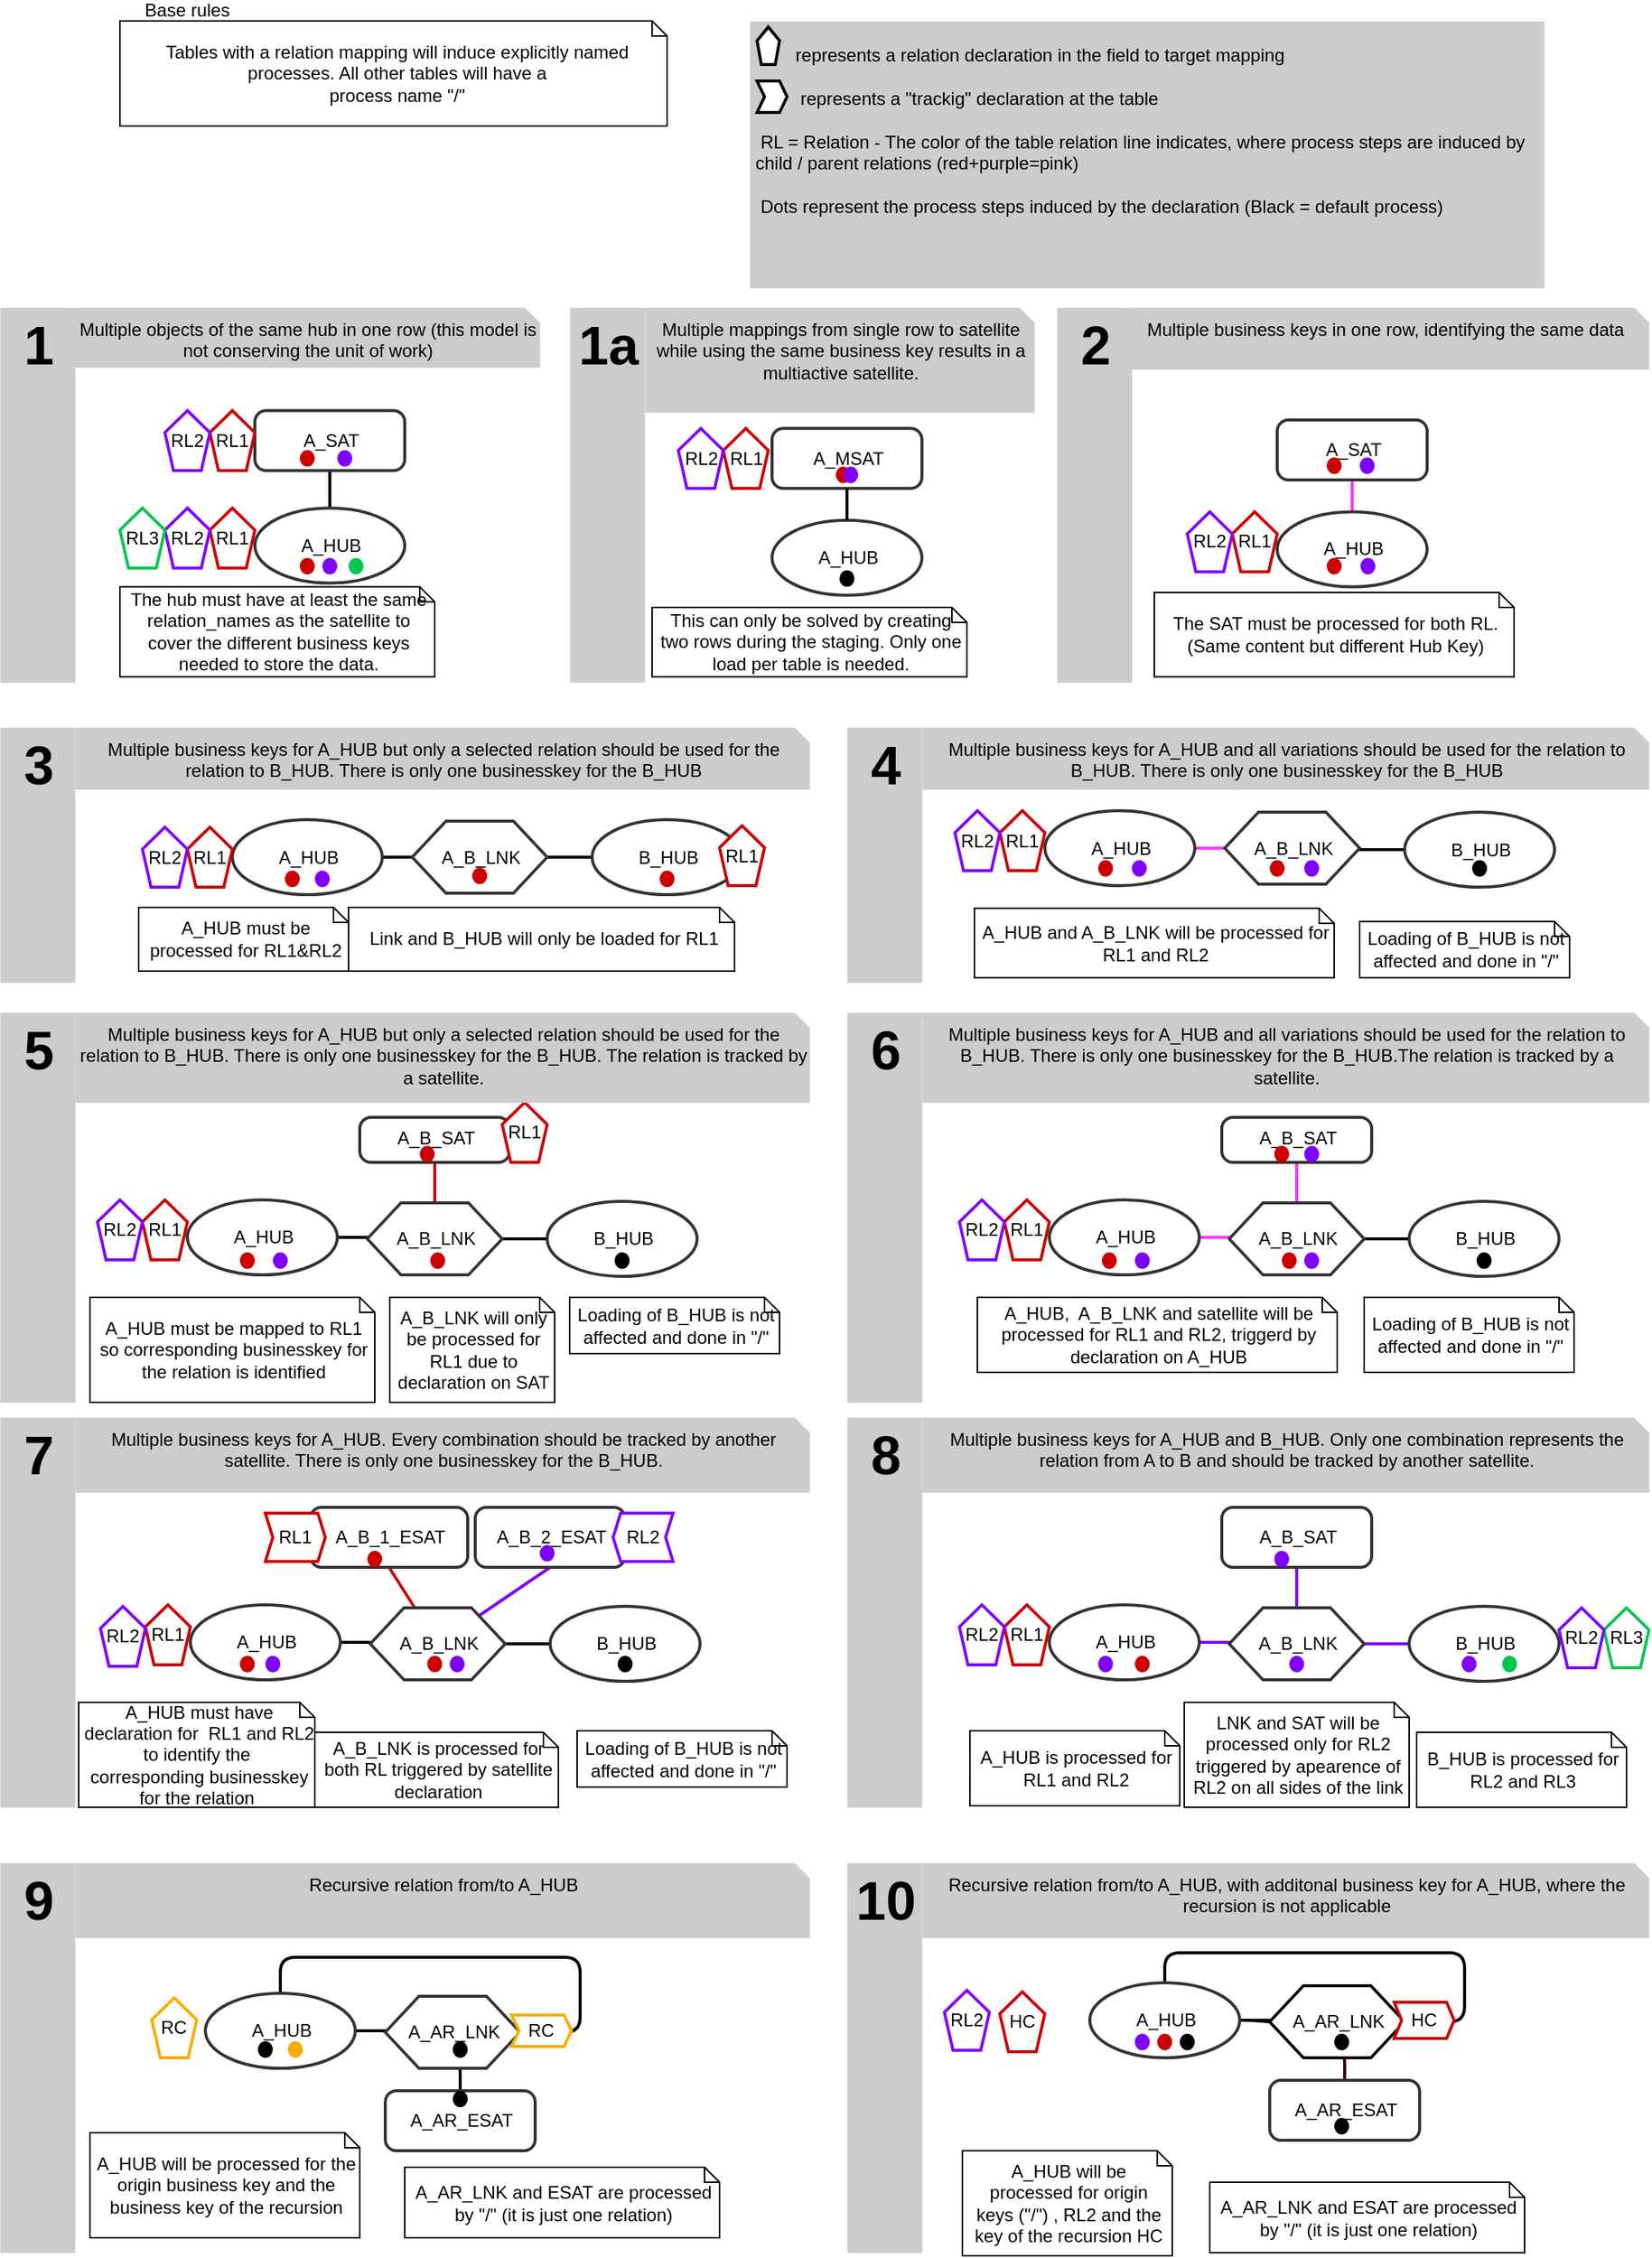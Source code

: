 <mxfile version="21.6.1" type="device">
  <diagram id="S8_EbyP6fOLFSmQk0vZv" name="Seite-1">
    <mxGraphModel dx="1130" dy="723" grid="1" gridSize="10" guides="1" tooltips="1" connect="1" arrows="1" fold="1" page="1" pageScale="1" pageWidth="827" pageHeight="1169" background="#FFFFFF" math="0" shadow="0">
      <root>
        <mxCell id="0" />
        <mxCell id="2" value="Layer 0" parent="0" />
        <mxCell id="3" style="shape=filledEdge;strokeWidth=2;strokeColor=#000000;fillColor=none;startArrow=none;startFill=0;startSize=6;endArrow=none;endFill=0;endSize=6;rounded=1;gliffyId=17;edgeStyle=orthogonalEdgeStyle;" parent="2" source="30" target="51" edge="1">
          <mxGeometry width="1" height="23" relative="1" as="geometry">
            <Array as="points">
              <mxPoint x="240" y="328.75" />
              <mxPoint x="240" y="337.083" />
              <mxPoint x="240" y="345.417" />
              <mxPoint x="240" y="353.75" />
            </Array>
          </mxGeometry>
        </mxCell>
        <mxCell id="4" style="shape=filledEdge;strokeWidth=2;strokeColor=#FF33FF;fillColor=none;startArrow=none;startFill=0;startSize=6;endArrow=none;endFill=0;endSize=6;rounded=1;gliffyId=298;edgeStyle=orthogonalEdgeStyle;" parent="2" source="43" target="52" edge="1">
          <mxGeometry width="1" height="23" relative="1" as="geometry">
            <Array as="points" />
            <mxPoint x="922" y="331.25" as="sourcePoint" />
          </mxGeometry>
        </mxCell>
        <mxCell id="5" style="shape=filledEdge;strokeWidth=2;strokeColor=#FF33FF;fillColor=none;startArrow=none;startFill=0;startSize=6;endArrow=none;endFill=0;endSize=6;rounded=1;gliffyId=55;entryX=0.5;entryY=0.5;entryPerimeter=0;edgeStyle=orthogonalEdgeStyle;" parent="2" source="44" target="98" edge="1">
          <mxGeometry width="1" height="23" relative="1" as="geometry">
            <Array as="points">
              <mxPoint x="885" y="790" />
              <mxPoint x="885" y="815.5" />
              <mxPoint x="885" y="841" />
            </Array>
          </mxGeometry>
        </mxCell>
        <mxCell id="6" style="shape=filledEdge;strokeWidth=2;strokeColor=#7F00FF;fillColor=#FFFFFF;startArrow=none;startFill=0;startSize=6;endArrow=none;endFill=0;endSize=6;rounded=1;gliffyId=330;entryX=0.5;entryY=0.5;entryPerimeter=0;edgeStyle=orthogonalEdgeStyle;fontSize=12;shadow=0;opacity=100;spacingLeft=0.6;spacingRight=0;" parent="2" source="45" target="99" edge="1">
          <mxGeometry width="1" height="23" relative="1" as="geometry">
            <Array as="points">
              <mxPoint x="885" y="1060" />
              <mxPoint x="885" y="1085.5" />
              <mxPoint x="885" y="1111" />
            </Array>
          </mxGeometry>
        </mxCell>
        <mxCell id="7" style="shape=filledEdge;strokeWidth=2;strokeColor=#cc0000;fillColor=none;startArrow=none;startFill=0;startSize=6;endArrow=none;endFill=0;endSize=6;rounded=0;gliffyId=121;exitX=0.5;exitY=1.0;exitPerimeter=0;entryX=0.5;entryY=0.5;entryPerimeter=0;" parent="2" source="46" target="100" edge="1">
          <mxGeometry width="1" height="23" relative="1" as="geometry">
            <Array as="points">
              <mxPoint x="279.5" y="1060" />
              <mxPoint x="312" y="1111" />
            </Array>
          </mxGeometry>
        </mxCell>
        <mxCell id="8" style="shape=filledEdge;strokeWidth=2;strokeColor=#7F00FF;fillColor=none;startArrow=none;startFill=0;startSize=6;endArrow=none;endFill=0;endSize=6;rounded=0;gliffyId=126;exitX=0.5;exitY=1.0;exitPerimeter=0;entryX=0.5;entryY=0.5;entryPerimeter=0;" parent="2" source="47" target="100" edge="1">
          <mxGeometry width="1" height="23" relative="1" as="geometry">
            <Array as="points">
              <mxPoint x="387" y="1060" />
              <mxPoint x="312" y="1111" />
            </Array>
          </mxGeometry>
        </mxCell>
        <mxCell id="11" style="shape=filledEdge;strokeWidth=2;strokeColor=#cc0000;fillColor=none;startArrow=none;startFill=0;startSize=6;endArrow=none;endFill=0;endSize=6;rounded=1;gliffyId=156;entryX=0.5;entryY=0.5;entryPerimeter=0;edgeStyle=orthogonalEdgeStyle;" parent="2" source="48" target="101" edge="1">
          <mxGeometry width="1" height="23" relative="1" as="geometry">
            <Array as="points">
              <mxPoint x="310" y="790" />
              <mxPoint x="310" y="815.5" />
              <mxPoint x="310" y="841" />
            </Array>
          </mxGeometry>
        </mxCell>
        <mxCell id="12" style="shape=filledEdge;strokeWidth=2;strokeColor=#000000;fillColor=none;startArrow=none;startFill=0;startSize=6;endArrow=none;endFill=0;endSize=6;rounded=1;gliffyId=182;entryX=0.5;entryY=0.5;entryPerimeter=0;edgeStyle=orthogonalEdgeStyle;" parent="2" source="49" target="102" edge="1">
          <mxGeometry width="1" height="23" relative="1" as="geometry">
            <Array as="points">
              <mxPoint x="327" y="1409" />
              <mxPoint x="327" y="1389.5" />
              <mxPoint x="322" y="1389.5" />
              <mxPoint x="322" y="1370" />
            </Array>
          </mxGeometry>
        </mxCell>
        <mxCell id="13" style="shape=filledEdge;strokeWidth=2;strokeColor=#330000;fillColor=none;startArrow=none;startFill=0;startSize=6;endArrow=none;endFill=0;endSize=6;rounded=1;gliffyId=253;entryX=0.5;entryY=0.5;entryPerimeter=0;edgeStyle=orthogonalEdgeStyle;" parent="2" source="50" target="103" edge="1">
          <mxGeometry width="1" height="23" relative="1" as="geometry">
            <Array as="points">
              <mxPoint x="916.97" y="1402" />
              <mxPoint x="916.97" y="1382.5" />
              <mxPoint x="911.97" y="1382.5" />
              <mxPoint x="911.97" y="1363" />
            </Array>
          </mxGeometry>
        </mxCell>
        <mxCell id="14" style="shape=filledEdge;strokeWidth=2;strokeColor=#FF33FF;fillColor=none;startArrow=none;startFill=0;startSize=6;endArrow=none;endFill=0;endSize=6;rounded=1;gliffyId=60;edgeStyle=orthogonalEdgeStyle;" parent="2" source="98" target="53" edge="1">
          <mxGeometry width="1" height="23" relative="1" as="geometry">
            <Array as="points">
              <mxPoint x="840.025" y="840" />
              <mxPoint x="833.35" y="840" />
              <mxPoint x="826.675" y="840" />
              <mxPoint x="820" y="840" />
            </Array>
          </mxGeometry>
        </mxCell>
        <mxCell id="15" style="shape=filledEdge;strokeWidth=2;strokeColor=#7F00FF;fillColor=#FFFFFF;startArrow=none;startFill=0;startSize=6;endArrow=none;endFill=0;endSize=6;rounded=1;gliffyId=329;edgeStyle=orthogonalEdgeStyle;fontSize=12;shadow=0;opacity=100;spacingLeft=0.6;spacingRight=0;" parent="2" source="99" target="54" edge="1">
          <mxGeometry width="1" height="23" relative="1" as="geometry">
            <Array as="points">
              <mxPoint x="840.025" y="1110" />
              <mxPoint x="833.35" y="1110" />
              <mxPoint x="826.675" y="1110" />
              <mxPoint x="820" y="1110" />
            </Array>
          </mxGeometry>
        </mxCell>
        <mxCell id="16" style="shape=filledEdge;strokeWidth=2;strokeColor=#000000;fillColor=none;startArrow=none;startFill=0;startSize=6;endArrow=none;endFill=0;endSize=6;rounded=1;gliffyId=110;edgeStyle=orthogonalEdgeStyle;" parent="2" target="55" edge="1">
          <mxGeometry width="1" height="23" relative="1" as="geometry">
            <mxPoint x="267" y="1110" as="sourcePoint" />
            <Array as="points">
              <mxPoint x="260.333" y="1110" />
              <mxPoint x="253.667" y="1110" />
              <mxPoint x="247" y="1110" />
            </Array>
          </mxGeometry>
        </mxCell>
        <mxCell id="17" style="shape=filledEdge;strokeWidth=2;strokeColor=#000000;fillColor=none;startArrow=none;startFill=0;startSize=6;endArrow=none;endFill=0;endSize=6;rounded=1;gliffyId=155;edgeStyle=orthogonalEdgeStyle;" parent="2" source="101" target="56" edge="1">
          <mxGeometry width="1" height="23" relative="1" as="geometry">
            <Array as="points">
              <mxPoint x="265.025" y="840" />
              <mxPoint x="258.35" y="840" />
              <mxPoint x="251.675" y="840" />
              <mxPoint x="245" y="840" />
            </Array>
          </mxGeometry>
        </mxCell>
        <mxCell id="18" style="shape=filledEdge;strokeWidth=2;strokeColor=#000000;fillColor=none;startArrow=none;startFill=0;startSize=6;endArrow=none;endFill=0;endSize=6;rounded=1;gliffyId=181;edgeStyle=orthogonalEdgeStyle;" parent="2" source="102" target="57" edge="1">
          <mxGeometry width="1" height="23" relative="1" as="geometry">
            <Array as="points">
              <mxPoint x="277.025" y="1369" />
              <mxPoint x="270.35" y="1369" />
              <mxPoint x="263.675" y="1369" />
              <mxPoint x="257" y="1369" />
            </Array>
          </mxGeometry>
        </mxCell>
        <mxCell id="19" style="shape=filledEdge;strokeWidth=2;strokeColor=#000000;fillColor=none;startArrow=none;startFill=0;startSize=6;endArrow=none;endFill=0;endSize=6;rounded=1;gliffyId=252;edgeStyle=orthogonalEdgeStyle;" parent="2" source="103" target="58" edge="1">
          <mxGeometry width="1" height="23" relative="1" as="geometry">
            <Array as="points">
              <mxPoint x="866.995" y="1362" />
              <mxPoint x="860.32" y="1362" />
              <mxPoint x="853.645" y="1362" />
              <mxPoint x="846.97" y="1362" />
            </Array>
          </mxGeometry>
        </mxCell>
        <mxCell id="20" style="shape=filledEdge;strokeWidth=2;strokeColor=#FF33FF;fillColor=none;startArrow=none;startFill=0;startSize=6;endArrow=none;endFill=0;endSize=6;rounded=1;gliffyId=208;edgeStyle=orthogonalEdgeStyle;" parent="2" source="104" target="59" edge="1">
          <mxGeometry width="1" height="23" relative="1" as="geometry">
            <mxPoint x="837.106" y="578" as="sourcePoint" />
            <Array as="points" />
          </mxGeometry>
        </mxCell>
        <mxCell id="21" style="shape=filledEdge;strokeWidth=2;strokeColor=#000000;fillColor=none;startArrow=none;startFill=0;startSize=6;endArrow=none;endFill=0;endSize=6;rounded=1;gliffyId=228;edgeStyle=orthogonalEdgeStyle;" parent="2" source="105" target="60" edge="1">
          <mxGeometry width="1" height="23" relative="1" as="geometry">
            <Array as="points" />
          </mxGeometry>
        </mxCell>
        <mxCell id="22" style="shape=filledEdge;strokeWidth=2;strokeColor=#000000;fillColor=none;startArrow=none;startFill=0;startSize=6;endArrow=none;endFill=0;endSize=6;rounded=1;gliffyId=63;edgeStyle=orthogonalEdgeStyle;" parent="2" source="61" target="98" edge="1">
          <mxGeometry width="1" height="23" relative="1" as="geometry">
            <Array as="points">
              <mxPoint x="960" y="841" />
              <mxPoint x="950" y="841" />
              <mxPoint x="940" y="841" />
              <mxPoint x="930" y="841" />
            </Array>
          </mxGeometry>
        </mxCell>
        <mxCell id="23" style="shape=filledEdge;strokeWidth=2;strokeColor=#7F00FF;fillColor=#FFFFFF;startArrow=none;startFill=0;startSize=6;endArrow=none;endFill=0;endSize=6;rounded=1;gliffyId=328;edgeStyle=orthogonalEdgeStyle;fontSize=12;shadow=0;opacity=100;spacingLeft=0.6;spacingRight=0;" parent="2" source="62" target="99" edge="1">
          <mxGeometry width="1" height="23" relative="1" as="geometry">
            <Array as="points">
              <mxPoint x="960" y="1111" />
              <mxPoint x="950" y="1111" />
              <mxPoint x="940" y="1111" />
              <mxPoint x="930" y="1111" />
            </Array>
          </mxGeometry>
        </mxCell>
        <mxCell id="24" style="shape=filledEdge;strokeWidth=2;strokeColor=#000000;fillColor=none;startArrow=none;startFill=0;startSize=6;endArrow=none;endFill=0;endSize=6;rounded=1;gliffyId=109;edgeStyle=orthogonalEdgeStyle;" parent="2" source="63" target="100" edge="1">
          <mxGeometry width="1" height="23" relative="1" as="geometry">
            <Array as="points">
              <mxPoint x="387" y="1111" />
              <mxPoint x="377" y="1111" />
              <mxPoint x="367" y="1111" />
              <mxPoint x="357" y="1111" />
            </Array>
          </mxGeometry>
        </mxCell>
        <mxCell id="25" style="shape=filledEdge;strokeWidth=2;strokeColor=#000000;fillColor=none;startArrow=none;startFill=0;startSize=6;endArrow=none;endFill=0;endSize=6;rounded=1;gliffyId=154;edgeStyle=orthogonalEdgeStyle;" parent="2" source="64" target="101" edge="1">
          <mxGeometry width="1" height="23" relative="1" as="geometry">
            <Array as="points">
              <mxPoint x="385" y="841" />
              <mxPoint x="375" y="841" />
              <mxPoint x="365" y="841" />
              <mxPoint x="355" y="841" />
            </Array>
          </mxGeometry>
        </mxCell>
        <mxCell id="26" style="shape=filledEdge;strokeWidth=2;strokeColor=#000000;fillColor=#FFFFFF;startArrow=none;startFill=0;startSize=6;endArrow=none;endFill=0;endSize=6;rounded=1;gliffyId=180;edgeStyle=orthogonalEdgeStyle;fontSize=12;shadow=0;opacity=100;spacingLeft=0.6;spacingRight=0;" parent="2" source="AQTmQn9YJskU7MhowZhO-136" target="102" edge="1">
          <mxGeometry width="1" height="23" relative="1" as="geometry">
            <Array as="points">
              <mxPoint x="207" y="1320" />
              <mxPoint x="407" y="1320" />
              <mxPoint x="407" y="1370" />
            </Array>
          </mxGeometry>
        </mxCell>
        <mxCell id="27" style="shape=filledEdge;strokeWidth=2;strokeColor=#000000;fillColor=#FFFFFF;startArrow=none;startFill=0;startSize=6;endArrow=none;endFill=0;endSize=6;rounded=1;gliffyId=251;edgeStyle=orthogonalEdgeStyle;fontSize=12;shadow=0;opacity=100;spacingLeft=0.6;spacingRight=0;" parent="2" source="AQTmQn9YJskU7MhowZhO-130" target="103" edge="1">
          <mxGeometry width="1" height="23" relative="1" as="geometry">
            <Array as="points">
              <mxPoint x="796.97" y="1316.97" />
              <mxPoint x="996.97" y="1316.97" />
              <mxPoint x="996.97" y="1362.97" />
            </Array>
          </mxGeometry>
        </mxCell>
        <mxCell id="28" style="shape=filledEdge;strokeWidth=2;strokeColor=#000000;fillColor=none;startArrow=none;startFill=0;startSize=6;endArrow=none;endFill=0;endSize=6;rounded=1;gliffyId=207;edgeStyle=orthogonalEdgeStyle;" parent="2" source="65" target="104" edge="1">
          <mxGeometry width="1" height="23" relative="1" as="geometry">
            <Array as="points">
              <mxPoint x="957" y="581.5" />
              <mxPoint x="947" y="581.5" />
              <mxPoint x="937" y="581.5" />
              <mxPoint x="927" y="581.5" />
            </Array>
          </mxGeometry>
        </mxCell>
        <mxCell id="29" style="shape=filledEdge;strokeWidth=2;strokeColor=#000000;fillColor=none;startArrow=none;startFill=0;startSize=6;endArrow=none;endFill=0;endSize=6;rounded=1;gliffyId=227;edgeStyle=orthogonalEdgeStyle;" parent="2" source="66" target="105" edge="1">
          <mxGeometry width="1" height="23" relative="1" as="geometry">
            <Array as="points" />
          </mxGeometry>
        </mxCell>
        <mxCell id="30" value="&lt;div style=&#39;width: 93.0px;height:auto;word-break: break-word;&#39;&gt;&lt;div align=&quot;center&quot;&gt;&lt;span style=&quot;font-family: Arial; font-size: 12px; text-decoration: none; line-height: 0;&quot;&gt;&lt;span style=&quot;text-decoration: none; line-height: 14px;&quot; class=&quot;&quot;&gt;A_SAT&lt;/span&gt;&lt;/span&gt;&lt;/div&gt;&lt;/div&gt;" style="shape=rect;rounded=1;arcSize=15;absoluteArcSize=1;shadow=0;strokeWidth=2;fillColor=#FFFFFF;strokeColor=#333333;opacity=100.0;html=1;nl2Br=0;verticalAlign=middle;align=center;spacingLeft=2.0;spacingRight=0;whiteSpace=wrap;gliffyId=15;" parent="2" vertex="1">
          <mxGeometry x="190" y="288.75" width="100" height="40" as="geometry" />
        </mxCell>
        <mxCell id="31" value="&lt;div style=&#39;width: 43.0px;height:auto;word-break: break-word;&#39;&gt;&lt;div align=&quot;center&quot;&gt;&lt;span style=&quot;font-family: Helvetica; font-size: 36px; text-decoration: none; line-height: 36px; font-weight: bold;&quot;&gt;1&lt;/span&gt;&lt;/div&gt;&lt;/div&gt;" style="shape=rect;shadow=0;strokeWidth=0;strokeColor=none;fillColor=#cccccc;opacity=100.0;html=1;nl2Br=0;verticalAlign=top;align=center;spacingLeft=2.0;spacingRight=0;spacingTop=1.0;spacingBottom=8;whiteSpace=wrap;gliffyId=345;" parent="2" vertex="1">
          <mxGeometry x="20" y="220" width="50" height="250" as="geometry" />
        </mxCell>
        <mxCell id="32" value="&lt;div style=&#39;width: 43.0px;height:auto;word-break: break-word;&#39;&gt;&lt;div align=&quot;center&quot;&gt;&lt;span style=&quot;font-family: Helvetica; font-size: 36px; text-decoration: none; font-weight: bold; line-height: 36px;&quot;&gt;2&lt;/span&gt;&lt;/div&gt;&lt;/div&gt;" style="shape=rect;shadow=0;strokeWidth=0;strokeColor=none;fillColor=#cccccc;opacity=100.0;html=1;nl2Br=0;verticalAlign=top;align=center;spacingLeft=2.0;spacingRight=0;spacingTop=1.0;spacingBottom=8;whiteSpace=wrap;gliffyId=348;" parent="2" vertex="1">
          <mxGeometry x="725" y="220" width="50" height="250" as="geometry" />
        </mxCell>
        <mxCell id="33" value="&lt;div style=&#39;width: 43.0px;height:auto;word-break: break-word;&#39;&gt;&lt;div align=&quot;center&quot;&gt;&lt;span style=&quot;font-family: Helvetica; font-size: 36px; text-decoration: none; font-weight: bold; line-height: 36px;&quot;&gt;4&lt;/span&gt;&lt;/div&gt;&lt;/div&gt;" style="shape=rect;shadow=0;strokeWidth=0;strokeColor=none;fillColor=#cccccc;opacity=100.0;html=1;nl2Br=0;verticalAlign=top;align=center;spacingLeft=2.0;spacingRight=0;spacingTop=1.0;spacingBottom=8;whiteSpace=wrap;gliffyId=355;" parent="2" vertex="1">
          <mxGeometry x="585" y="500" width="50" height="170" as="geometry" />
        </mxCell>
        <mxCell id="34" value="&lt;div style=&#39;width: 43.0px;height:auto;word-break: break-word;&#39;&gt;&lt;div align=&quot;center&quot;&gt;&lt;span style=&quot;font-family: Helvetica; font-size: 36px; text-decoration: none; font-weight: bold; line-height: 36px;&quot;&gt;3&lt;/span&gt;&lt;/div&gt;&lt;/div&gt;" style="shape=rect;shadow=0;strokeWidth=0;strokeColor=none;fillColor=#cccccc;opacity=100.0;html=1;nl2Br=0;verticalAlign=top;align=center;spacingLeft=2.0;spacingRight=0;spacingTop=1.0;spacingBottom=8;whiteSpace=wrap;gliffyId=357;" parent="2" vertex="1">
          <mxGeometry x="20" y="500" width="50" height="170" as="geometry" />
        </mxCell>
        <mxCell id="35" value="&lt;div style=&#39;width: 43.0px;height:auto;word-break: break-word;&#39;&gt;&lt;div align=&quot;center&quot;&gt;&lt;span style=&quot;font-family: Helvetica; font-size: 36px; text-decoration: none; font-weight: bold; line-height: 36px;&quot;&gt;5&lt;/span&gt;&lt;/div&gt;&lt;/div&gt;" style="shape=rect;shadow=0;strokeWidth=0;strokeColor=none;fillColor=#cccccc;opacity=100.0;html=1;nl2Br=0;verticalAlign=top;align=center;spacingLeft=2.0;spacingRight=0;spacingTop=1.0;spacingBottom=8;whiteSpace=wrap;gliffyId=362;" parent="2" vertex="1">
          <mxGeometry x="20" y="690" width="50" height="260" as="geometry" />
        </mxCell>
        <mxCell id="36" value="&lt;div style=&quot;width: 147.0px;height:auto;word-break: break-word;&quot;&gt;&lt;div align=&quot;center&quot;&gt;&lt;span style=&quot;font-family: Arial; font-size: 12px; line-height: 0;&quot;&gt;&lt;span style=&quot;line-height: 14px;&quot; class=&quot;&quot;&gt;Base rules&lt;/span&gt;&lt;/span&gt;&lt;/div&gt;&lt;/div&gt;" style="text;html=1;nl2Br=0;html=1;nl2Br=0;verticalAlign=middle;align=center;spacingLeft=0.0;spacingRight=0;whiteSpace=wrap;gliffyId=397;" parent="2" vertex="1">
          <mxGeometry x="70" y="15" width="150" height="14" as="geometry" />
        </mxCell>
        <mxCell id="37" value="&lt;div style=&#39;width: 43.0px;height:auto;word-break: break-word;&#39;&gt;&lt;div align=&quot;center&quot;&gt;&lt;span style=&quot;font-family: Helvetica; font-size: 36px; text-decoration: none; font-weight: bold; line-height: 36px;&quot;&gt;6&lt;/span&gt;&lt;/div&gt;&lt;/div&gt;" style="shape=rect;shadow=0;strokeWidth=0;strokeColor=none;fillColor=#cccccc;opacity=100.0;html=1;nl2Br=0;verticalAlign=top;align=center;spacingLeft=2.0;spacingRight=0;spacingTop=1.0;spacingBottom=8;whiteSpace=wrap;gliffyId=364;" parent="2" vertex="1">
          <mxGeometry x="585" y="690" width="50" height="260" as="geometry" />
        </mxCell>
        <mxCell id="38" value="&lt;div style=&#39;width: 43.0px;height:auto;word-break: break-word;&#39;&gt;&lt;div align=&quot;center&quot;&gt;&lt;span style=&quot;font-family: Helvetica; font-size: 36px; text-decoration: none; font-weight: bold; line-height: 36px;&quot;&gt;8&lt;/span&gt;&lt;/div&gt;&lt;/div&gt;" style="shape=rect;shadow=0;strokeWidth=0;strokeColor=none;fillColor=#cccccc;opacity=100.0;html=1;nl2Br=0;verticalAlign=top;align=center;spacingLeft=2.0;spacingRight=0;spacingTop=1.0;spacingBottom=8;whiteSpace=wrap;gliffyId=371;" parent="2" vertex="1">
          <mxGeometry x="585" y="960" width="50" height="260" as="geometry" />
        </mxCell>
        <mxCell id="39" value="&amp;nbsp; &amp;nbsp; &amp;nbsp; &amp;nbsp; &lt;br&gt;&lt;span style=&quot;white-space: pre;&quot;&gt;&#x9;&lt;/span&gt;represents a relation declaration in the field to target mapping&lt;br&gt;&lt;br&gt;&amp;nbsp; &amp;nbsp; &amp;nbsp; &amp;nbsp; &amp;nbsp;represents a &quot;trackig&quot; declaration at the table&lt;br&gt;&lt;br&gt;&amp;nbsp;RL = Relation - The color of the table relation line indicates, where process steps are induced by child / parent relations (red+purple=pink) &amp;nbsp;&lt;br&gt;&lt;br&gt;&amp;nbsp;Dots represent the process steps induced by the declaration (Black = default process)" style="shape=rect;shadow=0;strokeWidth=0;strokeColor=none;fillColor=#cccccc;opacity=100.0;nl2Br=0;verticalAlign=top;align=left;spacingLeft=2.0;spacingRight=0;spacingTop=-5.6;spacingBottom=8;gliffyId=392;html=1;whiteSpace=wrap;" parent="2" vertex="1">
          <mxGeometry x="520" y="29" width="530" height="178" as="geometry" />
        </mxCell>
        <mxCell id="40" value="&lt;div style=&#39;width: 43.0px;height:auto;word-break: break-word;&#39;&gt;&lt;div align=&quot;center&quot;&gt;&lt;span style=&quot;font-family: Helvetica; font-size: 36px; text-decoration: none; font-weight: bold; line-height: 36px;&quot;&gt;7&lt;/span&gt;&lt;/div&gt;&lt;/div&gt;" style="shape=rect;shadow=0;strokeWidth=0;strokeColor=none;fillColor=#cccccc;opacity=100.0;html=1;nl2Br=0;verticalAlign=top;align=center;spacingLeft=2.0;spacingRight=0;spacingTop=1.0;spacingBottom=8;whiteSpace=wrap;gliffyId=373;" parent="2" vertex="1">
          <mxGeometry x="20" y="960" width="50" height="260" as="geometry" />
        </mxCell>
        <mxCell id="41" value="&lt;div style=&#39;width: 43.0px;height:auto;word-break: break-word;&#39;&gt;&lt;div align=&quot;center&quot;&gt;&lt;span style=&quot;font-family: Helvetica; font-size: 36px; text-decoration: none; font-weight: bold; line-height: 36px;&quot;&gt;10&lt;/span&gt;&lt;/div&gt;&lt;/div&gt;" style="shape=rect;shadow=0;strokeWidth=0;strokeColor=none;fillColor=#cccccc;opacity=100.0;html=1;nl2Br=0;verticalAlign=top;align=center;spacingLeft=2.0;spacingRight=0;spacingTop=1.0;spacingBottom=8;whiteSpace=wrap;gliffyId=378;" parent="2" vertex="1">
          <mxGeometry x="585" y="1257" width="50" height="260" as="geometry" />
        </mxCell>
        <mxCell id="42" value="&lt;div style=&#39;width: 43.0px;height:auto;word-break: break-word;&#39;&gt;&lt;div align=&quot;center&quot;&gt;&lt;span style=&quot;font-family: Helvetica; font-size: 36px; text-decoration: none; font-weight: bold; line-height: 36px;&quot;&gt;9&lt;/span&gt;&lt;/div&gt;&lt;/div&gt;" style="shape=rect;shadow=0;strokeWidth=0;strokeColor=none;fillColor=#cccccc;opacity=100.0;html=1;nl2Br=0;verticalAlign=top;align=center;spacingLeft=2.0;spacingRight=0;spacingTop=1.0;spacingBottom=8;whiteSpace=wrap;gliffyId=380;" parent="2" vertex="1">
          <mxGeometry x="20" y="1257" width="50" height="260" as="geometry" />
        </mxCell>
        <mxCell id="43" value="&lt;div style=&#39;width: 93.0px;height:auto;word-break: break-word;&#39;&gt;&lt;div align=&quot;center&quot;&gt;&lt;span style=&quot;font-family: Arial; font-size: 12px; text-decoration: none; line-height: 0;&quot;&gt;&lt;span style=&quot;text-decoration: none; line-height: 14px;&quot; class=&quot;&quot;&gt;A_SAT&lt;/span&gt;&lt;/span&gt;&lt;/div&gt;&lt;/div&gt;" style="shape=rect;rounded=1;arcSize=15;absoluteArcSize=1;shadow=0;strokeWidth=2;fillColor=#FFFFFF;strokeColor=#333333;opacity=100.0;html=1;nl2Br=0;verticalAlign=middle;align=center;spacingLeft=2.0;spacingRight=0;whiteSpace=wrap;gliffyId=296;" parent="2" vertex="1">
          <mxGeometry x="872" y="295" width="100" height="40" as="geometry" />
        </mxCell>
        <mxCell id="44" value="&lt;div style=&#39;width: 93.0px;height:auto;word-break: break-word;&#39;&gt;&lt;div align=&quot;center&quot;&gt;&lt;span style=&quot;font-family: Arial; font-size: 12px; text-decoration: none; line-height: 0;&quot;&gt;&lt;span style=&quot;text-decoration: none; line-height: 14px;&quot;&gt;A_B_SAT&lt;/span&gt;&lt;/span&gt;&lt;/div&gt;&lt;/div&gt;" style="shape=rect;rounded=1;arcSize=15;absoluteArcSize=1;shadow=0;strokeWidth=2;fillColor=#FFFFFF;strokeColor=#333333;opacity=100.0;html=1;nl2Br=0;verticalAlign=top;align=center;spacingLeft=8.0;spacingRight=6;whiteSpace=wrap;gliffyId=54;" parent="2" vertex="1">
          <mxGeometry x="835" y="760" width="100" height="30" as="geometry" />
        </mxCell>
        <mxCell id="45" value="&lt;div style=&#39;width: 93.0px;height:auto;word-break: break-word;&#39;&gt;&lt;div align=&quot;center&quot;&gt;&lt;span style=&quot;font-family: Arial; font-size: 12px; text-decoration: none; line-height: 0;&quot;&gt;&lt;span style=&quot;text-decoration: none; line-height: 14px;&quot;&gt;A_B_SAT&lt;/span&gt;&lt;/span&gt;&lt;/div&gt;&lt;/div&gt;" style="shape=rect;rounded=1;arcSize=15;absoluteArcSize=1;shadow=0;strokeWidth=2;fillColor=#FFFFFF;strokeColor=#333333;opacity=100.0;html=1;nl2Br=0;verticalAlign=middle;align=center;spacingLeft=8.0;spacingRight=6;whiteSpace=wrap;gliffyId=326;" parent="2" vertex="1">
          <mxGeometry x="835" y="1020" width="100" height="40" as="geometry" />
        </mxCell>
        <mxCell id="46" value="&lt;div style=&#39;width: 97.8px;height:auto;word-break: break-word;&#39;&gt;&lt;div align=&quot;center&quot;&gt;&lt;span style=&quot;font-family: Arial; font-size: 12px; text-decoration: none; line-height: 0;&quot;&gt;&lt;span style=&quot;text-decoration: none; line-height: 14px;&quot;&gt;A_B_1_ESAT&lt;/span&gt;&lt;/span&gt;&lt;/div&gt;&lt;/div&gt;" style="shape=rect;rounded=1;arcSize=15;absoluteArcSize=1;shadow=0;strokeWidth=2;fillColor=#FFFFFF;strokeColor=#333333;opacity=100.0;html=1;nl2Br=0;verticalAlign=middle;align=center;spacingLeft=8.1;spacingRight=6;whiteSpace=wrap;gliffyId=107;" parent="2" vertex="1">
          <mxGeometry x="227" y="1020" width="105" height="40" as="geometry" />
        </mxCell>
        <mxCell id="47" value="&lt;div style=&#39;width: 93.0px;height:auto;word-break: break-word;&#39;&gt;&lt;div align=&quot;center&quot;&gt;&lt;span style=&quot;font-family: Arial; font-size: 12px; text-decoration: none; line-height: 0;&quot;&gt;&lt;span style=&quot;text-decoration: none; line-height: 14px;&quot;&gt;A_B_2_ESAT&lt;/span&gt;&lt;/span&gt;&lt;/div&gt;&lt;/div&gt;" style="shape=rect;rounded=1;arcSize=15;absoluteArcSize=1;shadow=0;strokeWidth=2;fillColor=#FFFFFF;strokeColor=#333333;opacity=100.0;html=1;nl2Br=0;verticalAlign=middle;align=center;spacingLeft=8.0;spacingRight=6;whiteSpace=wrap;gliffyId=124;" parent="2" vertex="1">
          <mxGeometry x="337" y="1020" width="100" height="40" as="geometry" />
        </mxCell>
        <mxCell id="48" value="&lt;div style=&#39;width: 93.0px;height:auto;word-break: break-word;&#39;&gt;&lt;div align=&quot;center&quot;&gt;&lt;span style=&quot;font-family: Arial; font-size: 12px; text-decoration: none; line-height: 0;&quot;&gt;&lt;span style=&quot;text-decoration: none; line-height: 14px;&quot;&gt;A_B_SAT&lt;/span&gt;&lt;/span&gt;&lt;/div&gt;&lt;/div&gt;" style="shape=rect;rounded=1;arcSize=15;absoluteArcSize=1;shadow=0;strokeWidth=2;fillColor=#FFFFFF;strokeColor=#333333;opacity=100.0;html=1;nl2Br=0;verticalAlign=top;align=center;spacingLeft=8.0;spacingRight=6;whiteSpace=wrap;gliffyId=152;" parent="2" vertex="1">
          <mxGeometry x="260" y="760" width="100" height="30" as="geometry" />
        </mxCell>
        <mxCell id="49" value="&lt;div style=&quot;width: 93.0px;height:auto;word-break: break-word;&quot;&gt;&lt;div align=&quot;center&quot;&gt;&lt;span style=&quot;font-family: Arial; font-size: 12px; text-decoration: none; line-height: 0;&quot;&gt;&lt;span style=&quot;text-decoration: none; line-height: 14px;&quot;&gt;A_AR_ESAT&lt;/span&gt;&lt;/span&gt;&lt;/div&gt;&lt;/div&gt;" style="shape=rect;rounded=1;arcSize=15;absoluteArcSize=1;shadow=0;strokeWidth=2;fillColor=#FFFFFF;strokeColor=#333333;opacity=100.0;html=1;nl2Br=0;verticalAlign=middle;align=center;spacingLeft=8.0;spacingRight=6;whiteSpace=wrap;gliffyId=178;" parent="2" vertex="1">
          <mxGeometry x="277" y="1409" width="100" height="40" as="geometry" />
        </mxCell>
        <mxCell id="50" value="&lt;div style=&quot;width: 93.0px;height:auto;word-break: break-word;&quot;&gt;&lt;div align=&quot;center&quot;&gt;&lt;span style=&quot;font-family: Arial; font-size: 12px; text-decoration: none; line-height: 0;&quot;&gt;&lt;span style=&quot;text-decoration: none; line-height: 14px;&quot;&gt;A_AR_ESAT&lt;/span&gt;&lt;/span&gt;&lt;/div&gt;&lt;/div&gt;" style="shape=rect;rounded=1;arcSize=15;absoluteArcSize=1;shadow=0;strokeWidth=2;fillColor=#FFFFFF;strokeColor=#333333;opacity=100.0;html=1;nl2Br=0;verticalAlign=middle;align=center;spacingLeft=8.0;spacingRight=6;whiteSpace=wrap;gliffyId=249;" parent="2" vertex="1">
          <mxGeometry x="866.97" y="1402" width="100" height="40" as="geometry" />
        </mxCell>
        <mxCell id="51" value="&lt;div style=&#39;width: 93.0px;height:auto;word-break: break-word;&#39;&gt;&lt;div align=&quot;center&quot;&gt;&lt;span style=&quot;font-family: Arial; font-size: 12px; text-decoration: none; line-height: 0;&quot;&gt;&lt;span style=&quot;text-decoration: none; line-height: 14px;&quot;&gt;A_HUB&lt;/span&gt;&lt;/span&gt;&lt;/div&gt;&lt;/div&gt;" style="shape=ellipse;perimeter=ellipsePerimeter;shadow=0;strokeWidth=2;fillColor=#FFFFFF;strokeColor=#333333;opacity=100.0;html=1;nl2Br=0;verticalAlign=middle;align=center;spacingLeft=2.0;spacingRight=0;whiteSpace=wrap;gliffyId=12;" parent="2" vertex="1">
          <mxGeometry x="190" y="353.75" width="100" height="50" as="geometry" />
        </mxCell>
        <mxCell id="52" value="&lt;div style=&#39;width: 93.0px;height:auto;word-break: break-word;&#39;&gt;&lt;div align=&quot;center&quot;&gt;&lt;span style=&quot;font-family: Arial; font-size: 12px; text-decoration: none; line-height: 0;&quot;&gt;&lt;span style=&quot;text-decoration: none; line-height: 14px;&quot;&gt;A_HUB&lt;/span&gt;&lt;/span&gt;&lt;/div&gt;&lt;/div&gt;" style="shape=ellipse;perimeter=ellipsePerimeter;shadow=0;strokeWidth=2;fillColor=#FFFFFF;strokeColor=#333333;opacity=100.0;html=1;nl2Br=0;verticalAlign=middle;align=center;spacingLeft=2.0;spacingRight=0;whiteSpace=wrap;gliffyId=294;" parent="2" vertex="1">
          <mxGeometry x="872" y="356.25" width="100" height="50" as="geometry" />
        </mxCell>
        <mxCell id="53" value="&lt;div style=&#39;width: 93.0px;height:auto;word-break: break-word;&#39;&gt;&lt;div align=&quot;center&quot;&gt;&lt;span style=&quot;font-family: Arial; font-size: 12px; text-decoration: none; line-height: 0;&quot;&gt;&lt;span style=&quot;text-decoration: none; line-height: 14px;&quot; class=&quot;&quot;&gt;A_HUB&lt;/span&gt;&lt;/span&gt;&lt;/div&gt;&lt;/div&gt;" style="shape=ellipse;perimeter=ellipsePerimeter;shadow=0;strokeWidth=2;fillColor=#FFFFFF;strokeColor=#333333;opacity=100.0;html=1;nl2Br=0;verticalAlign=middle;align=center;spacingLeft=8.0;spacingRight=6;whiteSpace=wrap;gliffyId=53;" parent="2" vertex="1">
          <mxGeometry x="720" y="815" width="100" height="50" as="geometry" />
        </mxCell>
        <mxCell id="54" value="&lt;div style=&#39;width: 93.0px;height:auto;word-break: break-word;&#39;&gt;&lt;div align=&quot;center&quot;&gt;&lt;span style=&quot;font-family: Arial; font-size: 12px; text-decoration: none; line-height: 0;&quot;&gt;&lt;span style=&quot;text-decoration: none; line-height: 14px;&quot; class=&quot;&quot;&gt;A_HUB&lt;/span&gt;&lt;/span&gt;&lt;/div&gt;&lt;/div&gt;" style="shape=ellipse;perimeter=ellipsePerimeter;shadow=0;strokeWidth=2;fillColor=#FFFFFF;strokeColor=#333333;opacity=100.0;html=1;nl2Br=0;verticalAlign=middle;align=center;spacingLeft=8.0;spacingRight=6;whiteSpace=wrap;gliffyId=324;" parent="2" vertex="1">
          <mxGeometry x="720" y="1085" width="100" height="50" as="geometry" />
        </mxCell>
        <mxCell id="55" value="&lt;div style=&#39;width: 93.0px;height:auto;word-break: break-word;&#39;&gt;&lt;div align=&quot;center&quot;&gt;&lt;span style=&quot;font-family: Arial; font-size: 12px; text-decoration: none; line-height: 0;&quot;&gt;&lt;span style=&quot;text-decoration: none; line-height: 14px;&quot; class=&quot;&quot;&gt;A_HUB&lt;/span&gt;&lt;/span&gt;&lt;/div&gt;&lt;/div&gt;" style="shape=ellipse;perimeter=ellipsePerimeter;shadow=0;strokeWidth=2;fillColor=#FFFFFF;strokeColor=#333333;opacity=100.0;html=1;nl2Br=0;verticalAlign=middle;align=center;spacingLeft=8.0;spacingRight=6;whiteSpace=wrap;gliffyId=105;" parent="2" vertex="1">
          <mxGeometry x="147" y="1085" width="100" height="50" as="geometry" />
        </mxCell>
        <mxCell id="56" value="&lt;div style=&#39;width: 93.0px;height:auto;word-break: break-word;&#39;&gt;&lt;div align=&quot;center&quot;&gt;&lt;span style=&quot;font-family: Arial; font-size: 12px; text-decoration: none; line-height: 0;&quot;&gt;&lt;span style=&quot;text-decoration: none; line-height: 14px;&quot; class=&quot;&quot;&gt;A_HUB&lt;/span&gt;&lt;/span&gt;&lt;/div&gt;&lt;/div&gt;" style="shape=ellipse;perimeter=ellipsePerimeter;shadow=0;strokeWidth=2;fillColor=#FFFFFF;strokeColor=#333333;opacity=100.0;html=1;nl2Br=0;verticalAlign=middle;align=center;spacingLeft=8.0;spacingRight=6;whiteSpace=wrap;gliffyId=150;" parent="2" vertex="1">
          <mxGeometry x="145" y="815" width="100" height="50" as="geometry" />
        </mxCell>
        <mxCell id="57" value="&lt;div style=&#39;width: 93.0px;height:auto;word-break: break-word;&#39;&gt;&lt;div align=&quot;center&quot;&gt;&lt;span style=&quot;font-family: Arial; font-size: 12px; text-decoration: none; line-height: 0;&quot;&gt;&lt;span style=&quot;text-decoration: none; line-height: 14px;&quot; class=&quot;&quot;&gt;A_HUB&lt;/span&gt;&lt;/span&gt;&lt;/div&gt;&lt;/div&gt;" style="shape=ellipse;perimeter=ellipsePerimeter;shadow=0;strokeWidth=2;fillColor=#FFFFFF;strokeColor=#333333;opacity=100.0;html=1;nl2Br=0;verticalAlign=middle;align=center;spacingLeft=8.0;spacingRight=6;whiteSpace=wrap;gliffyId=176;" parent="2" vertex="1">
          <mxGeometry x="157" y="1344" width="100" height="50" as="geometry" />
        </mxCell>
        <mxCell id="58" value="&lt;div style=&#39;width: 93.0px;height:auto;word-break: break-word;&#39;&gt;&lt;div align=&quot;center&quot;&gt;&lt;span style=&quot;font-family: Arial; font-size: 12px; text-decoration: none; line-height: 0;&quot;&gt;&lt;span style=&quot;text-decoration: none; line-height: 14px;&quot; class=&quot;&quot;&gt;A_HUB&lt;/span&gt;&lt;/span&gt;&lt;/div&gt;&lt;/div&gt;" style="shape=ellipse;perimeter=ellipsePerimeter;shadow=0;strokeWidth=2;fillColor=#FFFFFF;strokeColor=#333333;opacity=100.0;html=1;nl2Br=0;verticalAlign=middle;align=center;spacingLeft=8.0;spacingRight=6;whiteSpace=wrap;gliffyId=247;" parent="2" vertex="1">
          <mxGeometry x="746.97" y="1337" width="100" height="50" as="geometry" />
        </mxCell>
        <mxCell id="59" value="&lt;div style=&#39;width: 93.0px;height:auto;word-break: break-word;&#39;&gt;&lt;div align=&quot;center&quot;&gt;&lt;span style=&quot;font-family: Arial; font-size: 12px; text-decoration: none; line-height: 0;&quot;&gt;&lt;span style=&quot;text-decoration: none; line-height: 14px;&quot; class=&quot;&quot;&gt;A_HUB&lt;/span&gt;&lt;/span&gt;&lt;/div&gt;&lt;/div&gt;" style="shape=ellipse;perimeter=ellipsePerimeter;shadow=0;strokeWidth=2;fillColor=#FFFFFF;strokeColor=#333333;opacity=100.0;html=1;nl2Br=0;verticalAlign=middle;align=center;spacingLeft=8.0;spacingRight=6;whiteSpace=wrap;gliffyId=203;" parent="2" vertex="1">
          <mxGeometry x="717" y="555.5" width="100" height="50" as="geometry" />
        </mxCell>
        <mxCell id="60" value="&lt;div style=&#39;width: 93.0px;height:auto;word-break: break-word;&#39;&gt;&lt;div align=&quot;center&quot;&gt;&lt;span style=&quot;font-family: Arial; font-size: 12px; text-decoration: none; line-height: 0;&quot;&gt;&lt;span style=&quot;text-decoration: none; line-height: 14px;&quot; class=&quot;&quot;&gt;A_HUB&lt;/span&gt;&lt;/span&gt;&lt;/div&gt;&lt;/div&gt;" style="shape=ellipse;perimeter=ellipsePerimeter;shadow=0;strokeWidth=2;fillColor=#FFFFFF;strokeColor=#333333;opacity=100.0;html=1;nl2Br=0;verticalAlign=middle;align=center;spacingLeft=8.0;spacingRight=6;whiteSpace=wrap;gliffyId=225;" parent="2" vertex="1">
          <mxGeometry x="175" y="561.5" width="100" height="50" as="geometry" />
        </mxCell>
        <mxCell id="61" value="&lt;div style=&#39;width: 93.0px;height:auto;word-break: break-word;&#39;&gt;&lt;div align=&quot;center&quot;&gt;&lt;span style=&quot;font-family: Arial; font-size: 12px; line-height: 0;&quot;&gt;&lt;span style=&quot;line-height: 14px;&quot; class=&quot;&quot;&gt;B_HUB&lt;/span&gt;&lt;/span&gt;&lt;/div&gt;&lt;/div&gt;" style="shape=ellipse;perimeter=ellipsePerimeter;shadow=0;strokeWidth=2;fillColor=#FFFFFF;strokeColor=#333333;opacity=100.0;html=1;nl2Br=0;verticalAlign=middle;align=center;spacingLeft=8.0;spacingRight=6;whiteSpace=wrap;gliffyId=62;" parent="2" vertex="1">
          <mxGeometry x="960" y="816" width="100" height="50" as="geometry" />
        </mxCell>
        <mxCell id="62" value="&lt;div style=&#39;width: 93.0px;height:auto;word-break: break-word;&#39;&gt;&lt;div align=&quot;center&quot;&gt;&lt;span style=&quot;font-family: Arial; font-size: 12px; line-height: 0;&quot;&gt;&lt;span style=&quot;line-height: 14px;&quot; class=&quot;&quot;&gt;B_HUB&lt;/span&gt;&lt;/span&gt;&lt;/div&gt;&lt;/div&gt;" style="shape=ellipse;perimeter=ellipsePerimeter;shadow=0;strokeWidth=2;fillColor=#FFFFFF;strokeColor=#333333;opacity=100.0;html=1;nl2Br=0;verticalAlign=middle;align=center;spacingLeft=8.0;spacingRight=6;whiteSpace=wrap;gliffyId=322;" parent="2" vertex="1">
          <mxGeometry x="960" y="1086" width="100" height="50" as="geometry" />
        </mxCell>
        <mxCell id="63" value="&lt;div style=&#39;width: 93.0px;height:auto;word-break: break-word;&#39;&gt;&lt;div align=&quot;center&quot;&gt;&lt;span style=&quot;font-family: Arial; font-size: 12px; line-height: 0;&quot;&gt;&lt;span style=&quot;line-height: 14px;&quot; class=&quot;&quot;&gt;B_HUB&lt;/span&gt;&lt;/span&gt;&lt;/div&gt;&lt;/div&gt;" style="shape=ellipse;perimeter=ellipsePerimeter;shadow=0;strokeWidth=2;fillColor=#FFFFFF;strokeColor=#333333;opacity=100.0;html=1;nl2Br=0;verticalAlign=middle;align=center;spacingLeft=8.0;spacingRight=6;whiteSpace=wrap;gliffyId=103;" parent="2" vertex="1">
          <mxGeometry x="387" y="1086" width="100" height="50" as="geometry" />
        </mxCell>
        <mxCell id="64" value="&lt;div style=&#39;width: 93.0px;height:auto;word-break: break-word;&#39;&gt;&lt;div align=&quot;center&quot;&gt;&lt;span style=&quot;font-family: Arial; font-size: 12px; line-height: 0;&quot;&gt;&lt;span style=&quot;line-height: 14px;&quot; class=&quot;&quot;&gt;B_HUB&lt;/span&gt;&lt;/span&gt;&lt;/div&gt;&lt;/div&gt;" style="shape=ellipse;perimeter=ellipsePerimeter;shadow=0;strokeWidth=2;fillColor=#FFFFFF;strokeColor=#333333;opacity=100.0;html=1;nl2Br=0;verticalAlign=middle;align=center;spacingLeft=8.0;spacingRight=6;whiteSpace=wrap;gliffyId=148;" parent="2" vertex="1">
          <mxGeometry x="385" y="816" width="100" height="50" as="geometry" />
        </mxCell>
        <mxCell id="65" value="&lt;div style=&#39;width: 93.0px;height:auto;word-break: break-word;&#39;&gt;&lt;div align=&quot;center&quot;&gt;&lt;span style=&quot;font-family: Arial; font-size: 12px; line-height: 0;&quot;&gt;&lt;span style=&quot;line-height: 14px;&quot; class=&quot;&quot;&gt;B_HUB&lt;/span&gt;&lt;/span&gt;&lt;/div&gt;&lt;/div&gt;" style="shape=ellipse;perimeter=ellipsePerimeter;shadow=0;strokeWidth=2;fillColor=#FFFFFF;strokeColor=#333333;opacity=100.0;html=1;nl2Br=0;verticalAlign=middle;align=center;spacingLeft=8.0;spacingRight=6;whiteSpace=wrap;gliffyId=201;" parent="2" vertex="1">
          <mxGeometry x="957" y="556.5" width="100" height="50" as="geometry" />
        </mxCell>
        <mxCell id="66" value="&lt;div style=&#39;width: 93.0px;height:auto;word-break: break-word;&#39;&gt;&lt;div align=&quot;center&quot;&gt;&lt;span style=&quot;font-family: Arial; font-size: 12px; line-height: 0;&quot;&gt;&lt;span style=&quot;line-height: 14px;&quot; class=&quot;&quot;&gt;B_HUB&lt;/span&gt;&lt;/span&gt;&lt;/div&gt;&lt;/div&gt;" style="shape=ellipse;perimeter=ellipsePerimeter;shadow=0;strokeWidth=2;fillColor=#FFFFFF;strokeColor=#333333;opacity=100.0;html=1;nl2Br=0;verticalAlign=middle;align=center;spacingLeft=8.0;spacingRight=6;whiteSpace=wrap;gliffyId=223;" parent="2" vertex="1">
          <mxGeometry x="415" y="561.5" width="100" height="50" as="geometry" />
        </mxCell>
        <mxCell id="67" value="&lt;div style=&#39;width: 25.8px;height:auto;word-break: break-word;&#39;&gt;&lt;div align=&quot;center&quot;&gt;&lt;span style=&quot;font-family: Arial; font-size: 12px; text-decoration: none; line-height: 0;&quot;&gt;&lt;span style=&quot;text-decoration: none; line-height: 14px;&quot;&gt;RL1&lt;/span&gt;&lt;/span&gt;&lt;/div&gt;&lt;/div&gt;" style="shape=mxgraph.basic.pentagon;shadow=0;strokeWidth=2;fillColor=#FFFFFF;strokeColor=#cc0000;opacity=100.0;html=1;nl2Br=0;verticalAlign=middle;align=center;spacingLeft=0.6;spacingRight=0;whiteSpace=wrap;gliffyId=28;" parent="2" vertex="1">
          <mxGeometry x="160" y="353.75" width="30" height="40" as="geometry" />
        </mxCell>
        <mxCell id="68" value="&lt;div style=&#39;width: 25.8px;height:auto;word-break: break-word;&#39;&gt;&lt;div align=&quot;center&quot;&gt;&lt;span style=&quot;font-family: Arial; font-size: 12px; text-decoration: none; line-height: 0;&quot;&gt;&lt;span style=&quot;text-decoration: none; line-height: 14px;&quot;&gt;RL1&lt;/span&gt;&lt;/span&gt;&lt;/div&gt;&lt;/div&gt;" style="shape=mxgraph.basic.pentagon;shadow=0;strokeWidth=2;fillColor=#FFFFFF;strokeColor=#cc0000;opacity=100.0;html=1;nl2Br=0;verticalAlign=middle;align=center;spacingLeft=0.6;spacingRight=0;whiteSpace=wrap;gliffyId=292;" parent="2" vertex="1">
          <mxGeometry x="842" y="356.25" width="30" height="40" as="geometry" />
        </mxCell>
        <mxCell id="69" value="&lt;div style=&#39;width: 25.8px;height:auto;word-break: break-word;&#39;&gt;&lt;div align=&quot;center&quot;&gt;&lt;span style=&quot;font-family: Arial; font-size: 12px; text-decoration: none; line-height: 0;&quot;&gt;&lt;span style=&quot;text-decoration: none; line-height: 14px;&quot;&gt;RL1&lt;/span&gt;&lt;/span&gt;&lt;/div&gt;&lt;/div&gt;" style="shape=mxgraph.basic.pentagon;shadow=0;strokeWidth=2;fillColor=#FFFFFF;strokeColor=#cc0000;opacity=100.0;html=1;nl2Br=0;verticalAlign=middle;align=center;spacingLeft=0.6;spacingRight=0;whiteSpace=wrap;gliffyId=67;" parent="2" vertex="1">
          <mxGeometry x="690" y="815" width="30" height="40" as="geometry" />
        </mxCell>
        <mxCell id="70" value="&lt;div style=&#39;width: 25.8px;height:auto;word-break: break-word;&#39;&gt;&lt;div align=&quot;center&quot;&gt;&lt;span style=&quot;font-family: Arial; font-size: 12px; text-decoration: none; line-height: 0;&quot;&gt;&lt;span style=&quot;text-decoration: none; line-height: 14px;&quot;&gt;RL1&lt;/span&gt;&lt;/span&gt;&lt;/div&gt;&lt;/div&gt;" style="shape=mxgraph.basic.pentagon;shadow=0;strokeWidth=2;fillColor=#FFFFFF;strokeColor=#cc0000;opacity=100.0;html=1;nl2Br=0;verticalAlign=middle;align=center;spacingLeft=0.6;spacingRight=0;whiteSpace=wrap;gliffyId=320;" parent="2" vertex="1">
          <mxGeometry x="690" y="1085" width="30" height="40" as="geometry" />
        </mxCell>
        <mxCell id="71" value="&lt;div style=&#39;width: 25.8px;height:auto;word-break: break-word;&#39;&gt;&lt;div align=&quot;center&quot;&gt;&lt;span style=&quot;font-family: Arial; font-size: 12px; text-decoration: none; line-height: 0;&quot;&gt;&lt;span style=&quot;text-decoration: none; line-height: 14px;&quot;&gt;RL3&lt;/span&gt;&lt;/span&gt;&lt;/div&gt;&lt;/div&gt;" style="shape=mxgraph.basic.pentagon;shadow=0;strokeWidth=2;fillColor=#FFFFFF;strokeColor=#00c74c;opacity=100.0;html=1;nl2Br=0;verticalAlign=middle;align=center;spacingLeft=0.6;spacingRight=0;whiteSpace=wrap;gliffyId=336;" parent="2" vertex="1">
          <mxGeometry x="1090" y="1087" width="30" height="40" as="geometry" />
        </mxCell>
        <mxCell id="72" value="&lt;div style=&#39;width: 25.8px;height:auto;word-break: break-word;&#39;&gt;&lt;div align=&quot;center&quot;&gt;&lt;span style=&quot;font-family: Arial; font-size: 12px; text-decoration: none; line-height: 0;&quot;&gt;&lt;span style=&quot;text-decoration: none; line-height: 14px;&quot;&gt;RL1&lt;/span&gt;&lt;/span&gt;&lt;/div&gt;&lt;/div&gt;" style="shape=mxgraph.basic.pentagon;shadow=0;strokeWidth=2;fillColor=#FFFFFF;strokeColor=#cc0000;opacity=100.0;html=1;nl2Br=0;verticalAlign=middle;align=center;spacingLeft=0.6;spacingRight=0;whiteSpace=wrap;gliffyId=101;" parent="2" vertex="1">
          <mxGeometry x="117" y="1085" width="30" height="40" as="geometry" />
        </mxCell>
        <mxCell id="74" value="&lt;div style=&#39;width: 25.8px;height:auto;word-break: break-word;&#39;&gt;&lt;div align=&quot;center&quot;&gt;&lt;span style=&quot;font-family: Arial; font-size: 12px; text-decoration: none; line-height: 0;&quot;&gt;&lt;span style=&quot;text-decoration: none; line-height: 14px;&quot;&gt;RL2&lt;/span&gt;&lt;/span&gt;&lt;/div&gt;&lt;/div&gt;" style="shape=mxgraph.basic.pentagon;shadow=0;strokeWidth=2;fillColor=#FFFFFF;strokeColor=#7F00FF;opacity=100.0;html=1;nl2Br=0;verticalAlign=middle;align=center;spacingLeft=0.6;spacingRight=0;whiteSpace=wrap;gliffyId=127;" parent="2" vertex="1">
          <mxGeometry x="87" y="1086" width="30" height="40" as="geometry" />
        </mxCell>
        <mxCell id="76" value="&lt;div style=&#39;width: 25.8px;height:auto;word-break: break-word;&#39;&gt;&lt;div align=&quot;center&quot;&gt;&lt;span style=&quot;font-family: Arial; font-size: 12px; text-decoration: none; line-height: 0;&quot;&gt;&lt;span style=&quot;text-decoration: none; line-height: 14px;&quot;&gt;RL1&lt;/span&gt;&lt;/span&gt;&lt;/div&gt;&lt;/div&gt;" style="shape=mxgraph.basic.pentagon;shadow=0;strokeWidth=2;fillColor=#FFFFFF;strokeColor=#cc0000;opacity=100.0;html=1;nl2Br=0;verticalAlign=middle;align=center;spacingLeft=0.6;spacingRight=0;whiteSpace=wrap;gliffyId=146;" parent="2" vertex="1">
          <mxGeometry x="115" y="815" width="30" height="40" as="geometry" />
        </mxCell>
        <mxCell id="77" value="&lt;div style=&#39;width: 25.8px;height:auto;word-break: break-word;&#39;&gt;&lt;div align=&quot;center&quot;&gt;&lt;span style=&quot;font-family: Arial; font-size: 12px; text-decoration: none; line-height: 0;&quot;&gt;&lt;span style=&quot;text-decoration: none; line-height: 14px;&quot;&gt;RL1&lt;/span&gt;&lt;/span&gt;&lt;/div&gt;&lt;/div&gt;" style="shape=mxgraph.basic.pentagon;shadow=0;strokeWidth=2;fillColor=#FFFFFF;strokeColor=#cc0000;opacity=100.0;html=1;nl2Br=0;verticalAlign=middle;align=center;spacingLeft=0.6;spacingRight=0;whiteSpace=wrap;gliffyId=160;" parent="2" vertex="1">
          <mxGeometry x="355" y="750" width="30" height="40" as="geometry" />
        </mxCell>
        <mxCell id="82" value="&lt;div style=&#39;width: 25.8px;height:auto;word-break: break-word;&#39;&gt;&lt;div align=&quot;center&quot;&gt;&lt;span style=&quot;font-family: Arial; font-size: 12px; text-decoration: none; line-height: 0;&quot;&gt;&lt;span style=&quot;text-decoration: none; line-height: 14px;&quot;&gt;RL2&lt;/span&gt;&lt;/span&gt;&lt;/div&gt;&lt;/div&gt;" style="shape=mxgraph.basic.pentagon;shadow=0;strokeWidth=2;fillColor=#FFFFFF;strokeColor=#7F00FF;opacity=100.0;html=1;nl2Br=0;verticalAlign=middle;align=center;spacingLeft=0.6;spacingRight=0;whiteSpace=wrap;gliffyId=260;" parent="2" vertex="1">
          <mxGeometry x="650" y="1342" width="30" height="40" as="geometry" />
        </mxCell>
        <mxCell id="83" value="&lt;div style=&#39;width: 25.8px;height:auto;word-break: break-word;&#39;&gt;&lt;div align=&quot;center&quot;&gt;&lt;span style=&quot;font-family: Arial; font-size: 12px; text-decoration: none; line-height: 0;&quot;&gt;&lt;span style=&quot;text-decoration: none; line-height: 14px;&quot;&gt;RL1&lt;/span&gt;&lt;/span&gt;&lt;/div&gt;&lt;/div&gt;" style="shape=mxgraph.basic.pentagon;shadow=0;strokeWidth=2;fillColor=#FFFFFF;strokeColor=#cc0000;opacity=100.0;html=1;nl2Br=0;verticalAlign=middle;align=center;spacingLeft=0.6;spacingRight=0;whiteSpace=wrap;gliffyId=199;" parent="2" vertex="1">
          <mxGeometry x="687" y="555.5" width="30" height="40" as="geometry" />
        </mxCell>
        <mxCell id="84" value="&lt;div style=&quot;width: 25.8px;height:auto;word-break: break-word;&quot;&gt;&lt;div align=&quot;center&quot;&gt;&lt;span style=&quot;font-family: Arial; font-size: 12px; text-decoration: none; line-height: 0;&quot;&gt;&lt;span style=&quot;text-decoration: none; line-height: 14px;&quot;&gt;RL1&lt;/span&gt;&lt;/span&gt;&lt;/div&gt;&lt;/div&gt;" style="shape=mxgraph.basic.pentagon;shadow=0;strokeWidth=2;fillColor=#FFFFFF;strokeColor=#cc0000;opacity=100.0;html=1;nl2Br=0;verticalAlign=middle;align=center;spacingLeft=0.6;spacingRight=0;whiteSpace=wrap;gliffyId=221;" parent="2" vertex="1">
          <mxGeometry x="145" y="566.5" width="30" height="40" as="geometry" />
        </mxCell>
        <mxCell id="85" value="&lt;div style=&#39;width: 25.8px;height:auto;word-break: break-word;&#39;&gt;&lt;div align=&quot;center&quot;&gt;&lt;span style=&quot;font-family: Arial; font-size: 12px; text-decoration: none; line-height: 0;&quot;&gt;&lt;span style=&quot;text-decoration: none; line-height: 14px;&quot;&gt;RL1&lt;/span&gt;&lt;/span&gt;&lt;/div&gt;&lt;/div&gt;" style="shape=mxgraph.basic.pentagon;shadow=0;strokeWidth=2;fillColor=#FFFFFF;strokeColor=#cc0000;opacity=100.0;html=1;nl2Br=0;verticalAlign=middle;align=center;spacingLeft=0.6;spacingRight=0;whiteSpace=wrap;gliffyId=30;" parent="2" vertex="1">
          <mxGeometry x="160" y="288.75" width="30" height="40" as="geometry" />
        </mxCell>
        <mxCell id="86" value="&lt;div style=&#39;width: 25.8px;height:auto;word-break: break-word;&#39;&gt;&lt;div align=&quot;center&quot;&gt;&lt;span style=&quot;font-family: Arial; font-size: 12px; text-decoration: none; line-height: 0;&quot;&gt;&lt;span style=&quot;text-decoration: none; line-height: 14px;&quot;&gt;RL2&lt;/span&gt;&lt;/span&gt;&lt;/div&gt;&lt;/div&gt;" style="shape=mxgraph.basic.pentagon;shadow=0;strokeWidth=2;fillColor=#FFFFFF;strokeColor=#7F00FF;opacity=100.0;html=1;nl2Br=0;verticalAlign=middle;align=center;spacingLeft=0.6;spacingRight=0;whiteSpace=wrap;gliffyId=32;" parent="2" vertex="1">
          <mxGeometry x="130" y="288.75" width="30" height="40" as="geometry" />
        </mxCell>
        <mxCell id="87" value="&lt;div style=&#39;width: 25.8px;height:auto;word-break: break-word;&#39;&gt;&lt;div align=&quot;center&quot;&gt;&lt;span style=&quot;font-family: Arial; font-size: 12px; text-decoration: none; line-height: 0;&quot;&gt;&lt;span style=&quot;text-decoration: none; line-height: 14px;&quot;&gt;RL2&lt;/span&gt;&lt;/span&gt;&lt;/div&gt;&lt;/div&gt;" style="shape=mxgraph.basic.pentagon;shadow=0;strokeWidth=2;fillColor=#FFFFFF;strokeColor=#7F00FF;opacity=100.0;html=1;nl2Br=0;verticalAlign=middle;align=center;spacingLeft=0.6;spacingRight=0;whiteSpace=wrap;gliffyId=34;" parent="2" vertex="1">
          <mxGeometry x="130" y="353.75" width="30" height="40" as="geometry" />
        </mxCell>
        <mxCell id="88" value="&lt;div style=&#39;width: 25.8px;height:auto;word-break: break-word;&#39;&gt;&lt;div align=&quot;center&quot;&gt;&lt;span style=&quot;font-family: Arial; font-size: 12px; text-decoration: none; line-height: 0;&quot;&gt;&lt;span style=&quot;text-decoration: none; line-height: 14px;&quot;&gt;RL2&lt;/span&gt;&lt;/span&gt;&lt;/div&gt;&lt;/div&gt;" style="shape=mxgraph.basic.pentagon;shadow=0;strokeWidth=2;fillColor=#FFFFFF;strokeColor=#7F00FF;opacity=100.0;html=1;nl2Br=0;verticalAlign=middle;align=center;spacingLeft=0.6;spacingRight=0;whiteSpace=wrap;gliffyId=286;" parent="2" vertex="1">
          <mxGeometry x="812" y="356.25" width="30" height="40" as="geometry" />
        </mxCell>
        <mxCell id="89" value="&lt;div style=&#39;width: 25.8px;height:auto;word-break: break-word;&#39;&gt;&lt;div align=&quot;center&quot;&gt;&lt;span style=&quot;font-family: Arial; font-size: 12px; text-decoration: none; line-height: 0;&quot;&gt;&lt;span style=&quot;text-decoration: none; line-height: 14px;&quot;&gt;RL3&lt;/span&gt;&lt;/span&gt;&lt;/div&gt;&lt;/div&gt;" style="shape=mxgraph.basic.pentagon;shadow=0;strokeWidth=2;fillColor=#FFFFFF;strokeColor=#00c74c;opacity=100.0;html=1;nl2Br=0;verticalAlign=middle;align=center;spacingLeft=0.6;spacingRight=0;whiteSpace=wrap;gliffyId=234;" parent="2" vertex="1">
          <mxGeometry x="100" y="353.75" width="30" height="40" as="geometry" />
        </mxCell>
        <mxCell id="90" value="&lt;div style=&#39;width: 25.8px;height:auto;word-break: break-word;&#39;&gt;&lt;div align=&quot;center&quot;&gt;&lt;span style=&quot;font-family: Arial; font-size: 12px; text-decoration: none; line-height: 0;&quot;&gt;&lt;span style=&quot;text-decoration: none; line-height: 14px;&quot;&gt;RL2&lt;/span&gt;&lt;/span&gt;&lt;/div&gt;&lt;/div&gt;" style="shape=mxgraph.basic.pentagon;shadow=0;strokeWidth=2;fillColor=#FFFFFF;strokeColor=#7F00FF;opacity=100.0;html=1;nl2Br=0;verticalAlign=middle;align=center;spacingLeft=0.6;spacingRight=0;whiteSpace=wrap;gliffyId=69;" parent="2" vertex="1">
          <mxGeometry x="660" y="815" width="30" height="40" as="geometry" />
        </mxCell>
        <mxCell id="91" value="&lt;div style=&#39;width: 25.8px;height:auto;word-break: break-word;&#39;&gt;&lt;div align=&quot;center&quot;&gt;&lt;span style=&quot;font-family: Arial; font-size: 12px; text-decoration: none; line-height: 0;&quot;&gt;&lt;span style=&quot;text-decoration: none; line-height: 14px;&quot;&gt;RL2&lt;/span&gt;&lt;/span&gt;&lt;/div&gt;&lt;/div&gt;" style="shape=mxgraph.basic.pentagon;shadow=0;strokeWidth=2;fillColor=#FFFFFF;strokeColor=#7F00FF;opacity=100.0;html=1;nl2Br=0;verticalAlign=middle;align=center;spacingLeft=0.6;spacingRight=0;whiteSpace=wrap;gliffyId=318;" parent="2" vertex="1">
          <mxGeometry x="660" y="1085" width="30" height="40" as="geometry" />
        </mxCell>
        <mxCell id="92" value="&lt;div style=&#39;width: 25.8px;height:auto;word-break: break-word;&#39;&gt;&lt;div align=&quot;center&quot;&gt;&lt;span style=&quot;font-family: Arial; font-size: 12px; text-decoration: none; line-height: 0;&quot;&gt;&lt;span style=&quot;text-decoration: none; line-height: 14px;&quot;&gt;RL2&lt;/span&gt;&lt;/span&gt;&lt;/div&gt;&lt;/div&gt;" style="shape=mxgraph.basic.pentagon;shadow=0;strokeWidth=2;fillColor=#FFFFFF;strokeColor=#7F00FF;opacity=100.0;html=1;nl2Br=0;verticalAlign=middle;align=center;spacingLeft=0.6;spacingRight=0;whiteSpace=wrap;gliffyId=334;" parent="2" vertex="1">
          <mxGeometry x="1060" y="1087" width="30" height="40" as="geometry" />
        </mxCell>
        <mxCell id="93" value="&lt;div style=&#39;width: 25.8px;height:auto;word-break: break-word;&#39;&gt;&lt;div align=&quot;center&quot;&gt;&lt;span style=&quot;font-family: Arial; font-size: 12px; text-decoration: none; line-height: 0;&quot;&gt;&lt;span style=&quot;text-decoration: none; line-height: 14px;&quot;&gt;RL2&lt;/span&gt;&lt;/span&gt;&lt;/div&gt;&lt;/div&gt;" style="shape=mxgraph.basic.pentagon;shadow=0;strokeWidth=2;fillColor=#FFFFFF;strokeColor=#7F00FF;opacity=100.0;html=1;nl2Br=0;verticalAlign=middle;align=center;spacingLeft=0.6;spacingRight=0;whiteSpace=wrap;gliffyId=144;" parent="2" vertex="1">
          <mxGeometry x="85" y="815" width="30" height="40" as="geometry" />
        </mxCell>
        <mxCell id="96" value="&lt;div style=&#39;width: 25.8px;height:auto;word-break: break-word;&#39;&gt;&lt;div align=&quot;center&quot;&gt;&lt;span style=&quot;font-family: Arial; font-size: 12px; text-decoration: none; line-height: 0;&quot;&gt;&lt;span style=&quot;text-decoration: none; line-height: 14px;&quot;&gt;RL2&lt;/span&gt;&lt;/span&gt;&lt;/div&gt;&lt;/div&gt;" style="shape=mxgraph.basic.pentagon;shadow=0;strokeWidth=2;fillColor=#FFFFFF;strokeColor=#7F00FF;opacity=100.0;html=1;nl2Br=0;verticalAlign=middle;align=center;spacingLeft=0.6;spacingRight=0;whiteSpace=wrap;gliffyId=197;" parent="2" vertex="1">
          <mxGeometry x="657" y="555.5" width="30" height="40" as="geometry" />
        </mxCell>
        <mxCell id="97" value="&lt;div style=&#39;width: 25.8px;height:auto;word-break: break-word;&#39;&gt;&lt;div align=&quot;center&quot;&gt;&lt;span style=&quot;font-family: Arial; font-size: 12px; text-decoration: none; line-height: 0;&quot;&gt;&lt;span style=&quot;text-decoration: none; line-height: 14px;&quot;&gt;RL2&lt;/span&gt;&lt;/span&gt;&lt;/div&gt;&lt;/div&gt;" style="shape=mxgraph.basic.pentagon;shadow=0;strokeWidth=2;fillColor=#FFFFFF;strokeColor=#7F00FF;opacity=100.0;html=1;nl2Br=0;verticalAlign=middle;align=center;spacingLeft=0.6;spacingRight=0;whiteSpace=wrap;gliffyId=219;" parent="2" vertex="1">
          <mxGeometry x="115" y="566.5" width="30" height="40" as="geometry" />
        </mxCell>
        <mxCell id="98" value="&lt;div style=&#39;width: 83.0px;height:auto;word-break: break-word;&#39;&gt;&lt;div align=&quot;center&quot;&gt;&lt;span style=&quot;font-family: Arial; font-size: 12px; text-decoration: none; line-height: 0;&quot;&gt;&lt;span style=&quot;text-decoration: none; line-height: 14px;&quot; class=&quot;&quot;&gt;A_B_LNK&lt;/span&gt;&lt;/span&gt;&lt;/div&gt;&lt;/div&gt;" style="shape=hexagon;perimeter=hexagonPerimeter2;shadow=0;strokeWidth=2;fillColor=#FFFFFF;strokeColor=#333333;opacity=100.0;html=1;nl2Br=0;verticalAlign=middle;align=center;spacingLeft=2.0;spacingRight=0;whiteSpace=wrap;gliffyId=57;" parent="2" vertex="1">
          <mxGeometry x="840" y="817" width="90" height="48" as="geometry" />
        </mxCell>
        <mxCell id="99" value="&lt;div style=&#39;width: 83.0px;height:auto;word-break: break-word;&#39;&gt;&lt;div align=&quot;center&quot;&gt;&lt;span style=&quot;font-family: Arial; font-size: 12px; text-decoration: none; line-height: 0;&quot;&gt;&lt;span style=&quot;text-decoration: none; line-height: 14px;&quot; class=&quot;&quot;&gt;A_B_LNK&lt;/span&gt;&lt;/span&gt;&lt;/div&gt;&lt;/div&gt;" style="shape=hexagon;perimeter=hexagonPerimeter2;shadow=0;strokeWidth=2;fillColor=#FFFFFF;strokeColor=#333333;opacity=100.0;html=1;nl2Br=0;verticalAlign=middle;align=center;spacingLeft=2.0;spacingRight=0;whiteSpace=wrap;gliffyId=316;" parent="2" vertex="1">
          <mxGeometry x="840" y="1087" width="90" height="48" as="geometry" />
        </mxCell>
        <mxCell id="100" value="&lt;div style=&#39;width: 83.0px;height:auto;word-break: break-word;&#39;&gt;&lt;div align=&quot;center&quot;&gt;&lt;span style=&quot;font-family: Arial; font-size: 12px; text-decoration: none; line-height: 0;&quot;&gt;&lt;span style=&quot;text-decoration: none; line-height: 14px;&quot; class=&quot;&quot;&gt;A_B_LNK&lt;/span&gt;&lt;/span&gt;&lt;/div&gt;&lt;/div&gt;" style="shape=hexagon;perimeter=hexagonPerimeter2;shadow=0;strokeWidth=2;fillColor=#FFFFFF;strokeColor=#333333;opacity=100.0;html=1;nl2Br=0;verticalAlign=middle;align=center;spacingLeft=2.0;spacingRight=0;whiteSpace=wrap;gliffyId=97;" parent="2" vertex="1">
          <mxGeometry x="267" y="1087" width="90" height="48" as="geometry" />
        </mxCell>
        <mxCell id="101" value="&lt;div style=&#39;width: 83.0px;height:auto;word-break: break-word;&#39;&gt;&lt;div align=&quot;center&quot;&gt;&lt;span style=&quot;font-family: Arial; font-size: 12px; text-decoration: none; line-height: 0;&quot;&gt;&lt;span style=&quot;text-decoration: none; line-height: 14px;&quot; class=&quot;&quot;&gt;A_B_LNK&lt;/span&gt;&lt;/span&gt;&lt;/div&gt;&lt;/div&gt;" style="shape=hexagon;perimeter=hexagonPerimeter2;shadow=0;strokeWidth=2;fillColor=#FFFFFF;strokeColor=#333333;opacity=100.0;html=1;nl2Br=0;verticalAlign=middle;align=center;spacingLeft=2.0;spacingRight=0;whiteSpace=wrap;gliffyId=142;" parent="2" vertex="1">
          <mxGeometry x="265" y="817" width="90" height="48" as="geometry" />
        </mxCell>
        <mxCell id="102" value="&lt;div style=&quot;width: 83.0px;height:auto;word-break: break-word;&quot;&gt;&lt;div align=&quot;center&quot;&gt;&lt;span style=&quot;font-family: Arial; font-size: 12px; text-decoration: none; line-height: 0;&quot;&gt;&lt;span style=&quot;text-decoration: none; line-height: 14px;&quot;&gt;A_AR_LNK&lt;/span&gt;&lt;/span&gt;&lt;/div&gt;&lt;/div&gt;" style="shape=hexagon;perimeter=hexagonPerimeter2;shadow=0;strokeWidth=2;fillColor=#FFFFFF;strokeColor=#333333;opacity=100.0;html=1;nl2Br=0;verticalAlign=middle;align=center;spacingLeft=2.0;spacingRight=0;whiteSpace=wrap;gliffyId=168;" parent="2" vertex="1">
          <mxGeometry x="277" y="1346" width="90" height="48" as="geometry" />
        </mxCell>
        <mxCell id="103" value="&lt;div style=&quot;width: 83.0px;height:auto;word-break: break-word;&quot;&gt;&lt;div align=&quot;center&quot;&gt;&lt;span style=&quot;font-family: Arial; font-size: 12px; text-decoration: none; line-height: 0;&quot;&gt;&lt;span style=&quot;text-decoration: none; line-height: 14px;&quot;&gt;A_AR_LNK&lt;/span&gt;&lt;/span&gt;&lt;/div&gt;&lt;/div&gt;" style="shape=hexagon;perimeter=hexagonPerimeter2;shadow=0;strokeWidth=2;fillColor=#FFFFFF;strokeColor=#000000;opacity=100.0;html=1;nl2Br=0;verticalAlign=middle;align=center;spacingLeft=2.0;spacingRight=0;whiteSpace=wrap;gliffyId=241;" parent="2" vertex="1">
          <mxGeometry x="866.97" y="1339" width="90" height="48" as="geometry" />
        </mxCell>
        <mxCell id="104" value="&lt;div style=&#39;width: 83.0px;height:auto;word-break: break-word;&#39;&gt;&lt;div align=&quot;center&quot;&gt;&lt;span style=&quot;font-family: Arial; font-size: 12px; text-decoration: none; line-height: 0;&quot;&gt;&lt;span style=&quot;text-decoration: none; line-height: 14px;&quot; class=&quot;&quot;&gt;A_B_LNK&lt;/span&gt;&lt;/span&gt;&lt;/div&gt;&lt;/div&gt;" style="shape=hexagon;perimeter=hexagonPerimeter2;shadow=0;strokeWidth=2;fillColor=#FFFFFF;strokeColor=#333333;opacity=100.0;html=1;nl2Br=0;verticalAlign=middle;align=center;spacingLeft=2.0;spacingRight=0;whiteSpace=wrap;gliffyId=195;" parent="2" vertex="1">
          <mxGeometry x="837" y="556.5" width="90" height="48" as="geometry" />
        </mxCell>
        <mxCell id="105" value="&lt;div style=&#39;width: 83.0px;height:auto;word-break: break-word;&#39;&gt;&lt;div align=&quot;center&quot;&gt;&lt;span style=&quot;font-family: Arial; font-size: 12px; text-decoration: none; line-height: 0;&quot;&gt;&lt;span style=&quot;text-decoration: none; line-height: 14px;&quot; class=&quot;&quot;&gt;A_B_LNK&lt;/span&gt;&lt;/span&gt;&lt;/div&gt;&lt;/div&gt;" style="shape=hexagon;perimeter=hexagonPerimeter2;shadow=0;strokeWidth=2;fillColor=#FFFFFF;strokeColor=#333333;opacity=100.0;html=1;nl2Br=0;verticalAlign=middle;align=center;spacingLeft=2.0;spacingRight=0;whiteSpace=wrap;gliffyId=217;" parent="2" vertex="1">
          <mxGeometry x="295" y="562.5" width="90" height="48" as="geometry" />
        </mxCell>
        <mxCell id="106" value="The hub must have at least the same relation_names as the satellite to cover the different business keys needed to store the data." style="shape=note;size=10;shadow=0;strokeWidth=1;fillColor=#FFFFFF;strokeColor=#000000;opacity=100.0;nl2Br=0;verticalAlign=middle;align=center;spacingLeft=2.0;spacingRight=0;whiteSpace=wrap;gliffyId=41;" parent="2" vertex="1">
          <mxGeometry x="100" y="406.25" width="210" height="60" as="geometry" />
        </mxCell>
        <mxCell id="107" value="The SAT must be processed for both RL. (Same content but different Hub Key)" style="shape=note;size=10;shadow=0;strokeWidth=1;fillColor=#FFFFFF;strokeColor=#000000;opacity=100.0;nl2Br=0;verticalAlign=middle;align=center;spacingLeft=2.0;spacingRight=0;whiteSpace=wrap;gliffyId=282;" parent="2" vertex="1">
          <mxGeometry x="790" y="410" width="240" height="56.25" as="geometry" />
        </mxCell>
        <mxCell id="109" value="LNK and SAT will be processed only for RL2 triggered by apearence of RL2 on all sides of the link" style="shape=note;size=10;shadow=0;strokeWidth=1;fillColor=#FFFFFF;strokeColor=#000000;opacity=100.0;nl2Br=0;verticalAlign=middle;align=center;spacingLeft=2.0;spacingRight=0;whiteSpace=wrap;gliffyId=314;" parent="2" vertex="1">
          <mxGeometry x="810" y="1150" width="150" height="70" as="geometry" />
        </mxCell>
        <mxCell id="111" value="&lt;div style=&quot;width: 351.571px;height:auto;word-break: break-word;&quot;&gt;&lt;div align=&quot;center&quot;&gt;&lt;span style=&quot;font-family: Arial; font-size: 12px; line-height: 0;&quot;&gt;&lt;span style=&quot;line-height: 14px;&quot; class=&quot;&quot;&gt;Tables with a relation mapping will induce explicitly named processes. All other tables will have a&lt;/span&gt;&lt;/span&gt;&lt;/div&gt;&lt;div align=&quot;center&quot;&gt;&lt;span style=&quot;font-family: Arial; font-size: 12px; line-height: 0;&quot;&gt;&lt;span style=&quot;line-height: 14px;&quot; class=&quot;&quot;&gt;process name &quot;/&quot;&lt;/span&gt;&lt;/span&gt;&lt;/div&gt;&lt;/div&gt;" style="shape=note;size=10;shadow=0;strokeWidth=1;fillColor=#FFFFFF;strokeColor=#000000;opacity=100.0;html=1;nl2Br=0;verticalAlign=middle;align=center;spacingLeft=5.214;spacingRight=0;whiteSpace=wrap;gliffyId=87;" parent="2" vertex="1">
          <mxGeometry x="100" y="29" width="365" height="70" as="geometry" />
        </mxCell>
        <mxCell id="114" value="A_B_LNK is processed for both RL triggered by satellite declaration" style="shape=note;size=10;shadow=0;strokeWidth=1;fillColor=#FFFFFF;strokeColor=#000000;opacity=100.0;nl2Br=0;verticalAlign=middle;align=center;spacingLeft=2.0;spacingRight=0;whiteSpace=wrap;gliffyId=95;" parent="2" vertex="1">
          <mxGeometry x="230" y="1170" width="162.5" height="50" as="geometry" />
        </mxCell>
        <mxCell id="116" value="A_HUB must be mapped to RL1 so corresponding businesskey for the relation is identified" style="shape=note;size=10;shadow=0;strokeWidth=1;fillColor=#FFFFFF;strokeColor=#000000;opacity=100.0;nl2Br=0;verticalAlign=middle;align=center;spacingLeft=2.0;spacingRight=0;whiteSpace=wrap;gliffyId=340;" parent="2" vertex="1">
          <mxGeometry x="80" y="880" width="190" height="70" as="geometry" />
        </mxCell>
        <mxCell id="118" value="A_B_LNK will only be processed for RL1 due to declaration on SAT" style="shape=note;size=10;shadow=0;strokeWidth=1;fillColor=#FFFFFF;strokeColor=#000000;opacity=100.0;nl2Br=0;verticalAlign=middle;align=center;spacingLeft=2.0;spacingRight=0;whiteSpace=wrap;gliffyId=140;" parent="2" vertex="1">
          <mxGeometry x="280" y="880" width="110" height="70" as="geometry" />
        </mxCell>
        <mxCell id="119" value="A_AR_LNK and ESAT are processed by &quot;/&quot; (it is just one relation)" style="shape=note;size=10;shadow=0;strokeWidth=1;fillColor=#FFFFFF;strokeColor=#000000;opacity=100.0;nl2Br=0;verticalAlign=middle;align=center;spacingLeft=2.0;spacingRight=0;whiteSpace=wrap;gliffyId=166;" parent="2" vertex="1">
          <mxGeometry x="290" y="1460" width="210" height="47" as="geometry" />
        </mxCell>
        <mxCell id="121" value="A_HUB will be processed for the origin business key and the business key of the recursion" style="shape=note;size=10;shadow=0;strokeWidth=1;fillColor=#FFFFFF;strokeColor=#000000;opacity=100.0;nl2Br=0;verticalAlign=middle;align=center;spacingLeft=2.0;spacingRight=0;whiteSpace=wrap;gliffyId=268;" parent="2" vertex="1">
          <mxGeometry x="80" y="1437" width="180" height="70" as="geometry" />
        </mxCell>
        <mxCell id="122" value="&lt;div style=&quot;width: 133.0px;height:auto;word-break: break-word;&quot;&gt;&lt;div align=&quot;center&quot;&gt;&lt;font face=&quot;Arial&quot;&gt;A_HUB will be processed for origin keys (&quot;/&quot;) , RL2 and the key of the recursion HC&lt;/font&gt;&lt;/div&gt;&lt;/div&gt;" style="shape=note;size=10;shadow=0;strokeWidth=1;fillColor=#FFFFFF;strokeColor=#000000;opacity=100.0;html=1;nl2Br=0;verticalAlign=middle;align=center;spacingLeft=2.0;spacingRight=0;whiteSpace=wrap;gliffyId=270;" parent="2" vertex="1">
          <mxGeometry x="661.97" y="1449" width="140" height="70" as="geometry" />
        </mxCell>
        <mxCell id="124" value="A_HUB and A_B_LNK will be processed for RL1 and RL2" style="shape=note;size=10;shadow=0;strokeWidth=1;fillColor=#FFFFFF;strokeColor=#000000;opacity=100.0;nl2Br=0;verticalAlign=middle;align=center;spacingLeft=2.0;spacingRight=0;whiteSpace=wrap;gliffyId=193;" parent="2" vertex="1">
          <mxGeometry x="670" y="620.63" width="240" height="46.25" as="geometry" />
        </mxCell>
        <mxCell id="125" value="Link and B_HUB will only be loaded for RL1" style="shape=note;size=10;shadow=0;strokeWidth=1;fillColor=#FFFFFF;strokeColor=#000000;opacity=100.0;nl2Br=0;verticalAlign=middle;align=center;spacingLeft=2.0;spacingRight=0;whiteSpace=wrap;gliffyId=213;" parent="2" vertex="1">
          <mxGeometry x="252.5" y="620" width="257.5" height="42.5" as="geometry" />
        </mxCell>
        <mxCell id="D5uimbUbbbk_esGOEbq7-128" value="&lt;div style=&quot;width: 43.0px;height:auto;word-break: break-word;&quot;&gt;&lt;div align=&quot;center&quot;&gt;&lt;span style=&quot;font-family: Helvetica; font-size: 36px; text-decoration: none; line-height: 36px; font-weight: bold;&quot;&gt;1a&lt;/span&gt;&lt;/div&gt;&lt;/div&gt;" style="shape=rect;shadow=0;strokeWidth=0;strokeColor=none;fillColor=#cccccc;opacity=100.0;html=1;nl2Br=0;verticalAlign=top;align=center;spacingLeft=2.0;spacingRight=0;spacingTop=1.0;spacingBottom=8;whiteSpace=wrap;gliffyId=345;" parent="2" vertex="1">
          <mxGeometry x="400" y="220" width="50" height="250" as="geometry" />
        </mxCell>
        <mxCell id="D5uimbUbbbk_esGOEbq7-129" value="This can only be solved by creating two rows during the staging. &#xa;Only one load per table is needed." style="shape=note;size=10;shadow=0;strokeWidth=1;fillColor=#FFFFFF;strokeColor=#000000;opacity=100.0;nl2Br=0;verticalAlign=middle;align=center;spacingLeft=2.0;spacingRight=0;whiteSpace=wrap;gliffyId=41;" parent="2" vertex="1">
          <mxGeometry x="455" y="420" width="210" height="46.25" as="geometry" />
        </mxCell>
        <mxCell id="D5uimbUbbbk_esGOEbq7-130" value="&lt;div style=&#39;width: 93.0px;height:auto;word-break: break-word;&#39;&gt;&lt;div align=&quot;center&quot;&gt;&lt;span style=&quot;font-family: Arial; font-size: 12px; text-decoration: none; line-height: 0;&quot;&gt;&lt;span style=&quot;text-decoration: none; line-height: 14px;&quot;&gt;A_HUB&lt;/span&gt;&lt;/span&gt;&lt;/div&gt;&lt;/div&gt;" style="shape=ellipse;perimeter=ellipsePerimeter;shadow=0;strokeWidth=2;fillColor=#FFFFFF;strokeColor=#333333;opacity=100.0;html=1;nl2Br=0;verticalAlign=middle;align=center;spacingLeft=2.0;spacingRight=0;whiteSpace=wrap;gliffyId=12;" parent="2" vertex="1">
          <mxGeometry x="535" y="361.88" width="100" height="50" as="geometry" />
        </mxCell>
        <mxCell id="D5uimbUbbbk_esGOEbq7-131" value="&lt;div style=&quot;width: 93.0px;height:auto;word-break: break-word;&quot;&gt;&lt;div align=&quot;center&quot;&gt;&lt;span style=&quot;font-family: Arial; font-size: 12px; text-decoration: none; line-height: 0;&quot;&gt;&lt;span style=&quot;text-decoration: none; line-height: 14px;&quot; class=&quot;&quot;&gt;A_MSAT&lt;/span&gt;&lt;/span&gt;&lt;/div&gt;&lt;/div&gt;" style="shape=rect;rounded=1;arcSize=15;absoluteArcSize=1;shadow=0;strokeWidth=2;fillColor=#FFFFFF;strokeColor=#333333;opacity=100.0;html=1;nl2Br=0;verticalAlign=middle;align=center;spacingLeft=2.0;spacingRight=0;whiteSpace=wrap;gliffyId=15;" parent="2" vertex="1">
          <mxGeometry x="535" y="300.63" width="100" height="40" as="geometry" />
        </mxCell>
        <mxCell id="D5uimbUbbbk_esGOEbq7-132" value="&lt;div style=&#39;width: 25.8px;height:auto;word-break: break-word;&#39;&gt;&lt;div align=&quot;center&quot;&gt;&lt;span style=&quot;font-family: Arial; font-size: 12px; text-decoration: none; line-height: 0;&quot;&gt;&lt;span style=&quot;text-decoration: none; line-height: 14px;&quot;&gt;RL1&lt;/span&gt;&lt;/span&gt;&lt;/div&gt;&lt;/div&gt;" style="shape=mxgraph.basic.pentagon;shadow=0;strokeWidth=2;fillColor=#FFFFFF;strokeColor=#cc0000;opacity=100.0;html=1;nl2Br=0;verticalAlign=middle;align=center;spacingLeft=0.6;spacingRight=0;whiteSpace=wrap;gliffyId=30;" parent="2" vertex="1">
          <mxGeometry x="502.5" y="300.63" width="30" height="40" as="geometry" />
        </mxCell>
        <mxCell id="D5uimbUbbbk_esGOEbq7-133" value="&lt;div style=&#39;width: 25.8px;height:auto;word-break: break-word;&#39;&gt;&lt;div align=&quot;center&quot;&gt;&lt;span style=&quot;font-family: Arial; font-size: 12px; text-decoration: none; line-height: 0;&quot;&gt;&lt;span style=&quot;text-decoration: none; line-height: 14px;&quot;&gt;RL2&lt;/span&gt;&lt;/span&gt;&lt;/div&gt;&lt;/div&gt;" style="shape=mxgraph.basic.pentagon;shadow=0;strokeWidth=2;fillColor=#FFFFFF;strokeColor=#7F00FF;opacity=100.0;html=1;nl2Br=0;verticalAlign=middle;align=center;spacingLeft=0.6;spacingRight=0;whiteSpace=wrap;gliffyId=32;" parent="2" vertex="1">
          <mxGeometry x="472.5" y="300.63" width="30" height="40" as="geometry" />
        </mxCell>
        <mxCell id="D5uimbUbbbk_esGOEbq7-134" style="shape=filledEdge;strokeWidth=2;strokeColor=#000000;fillColor=none;startArrow=none;startFill=0;startSize=6;endArrow=none;endFill=0;endSize=6;rounded=1;gliffyId=17;edgeStyle=orthogonalEdgeStyle;" parent="2" source="D5uimbUbbbk_esGOEbq7-131" target="D5uimbUbbbk_esGOEbq7-130" edge="1">
          <mxGeometry width="1" height="23" relative="1" as="geometry">
            <mxPoint x="585" y="336.88" as="sourcePoint" />
            <mxPoint x="338" y="371.88" as="targetPoint" />
          </mxGeometry>
        </mxCell>
        <mxCell id="D5uimbUbbbk_esGOEbq7-136" value="Multiple objects of the same hub in one row&#xa;(this model is not conserving the unit of work)" style="shape=note;size=10;shadow=0;strokeWidth=0;fillColor=#cccccc;strokeColor=none;opacity=100.0;nl2Br=0;verticalAlign=top;align=center;spacingLeft=2.0;spacingRight=0;whiteSpace=wrap;gliffyId=41;spacingTop=1;spacingBottom=8;" parent="2" vertex="1">
          <mxGeometry x="67.5" y="220" width="312.5" height="40" as="geometry" />
        </mxCell>
        <mxCell id="D5uimbUbbbk_esGOEbq7-138" value="Multiple mappings from single row to satellite while using the same business key results in a multiactive satellite." style="shape=note;size=10;shadow=0;strokeWidth=0;fillColor=#cccccc;strokeColor=none;opacity=100.0;nl2Br=0;verticalAlign=top;align=center;spacingLeft=2.0;spacingRight=0;whiteSpace=wrap;gliffyId=41;spacingTop=1;spacingBottom=8;" parent="2" vertex="1">
          <mxGeometry x="450" y="220" width="260" height="70" as="geometry" />
        </mxCell>
        <mxCell id="D5uimbUbbbk_esGOEbq7-139" value="Multiple business keys in one row, identifying the same data " style="shape=note;size=10;shadow=0;strokeWidth=0;fillColor=#cccccc;strokeColor=none;opacity=100.0;nl2Br=0;verticalAlign=top;align=center;spacingLeft=2.0;spacingRight=0;whiteSpace=wrap;gliffyId=282;spacingTop=1;spacingBottom=8;" parent="2" vertex="1">
          <mxGeometry x="770" y="220" width="350" height="41.25" as="geometry" />
        </mxCell>
        <mxCell id="D5uimbUbbbk_esGOEbq7-141" value="Multiple business keys for A_HUB but only a selected relation should be used for the relation to B_HUB. There is only one businesskey for the B_HUB" style="shape=note;size=10;shadow=0;strokeWidth=0;fillColor=#cccccc;strokeColor=none;opacity=100.0;nl2Br=0;verticalAlign=top;align=center;spacingLeft=2.0;spacingRight=0;whiteSpace=wrap;gliffyId=282;spacingTop=1;spacingBottom=8;" parent="2" vertex="1">
          <mxGeometry x="70" y="500" width="490" height="41.25" as="geometry" />
        </mxCell>
        <mxCell id="D5uimbUbbbk_esGOEbq7-142" value="&lt;div style=&quot;width: 25.8px;height:auto;word-break: break-word;&quot;&gt;&lt;div align=&quot;center&quot;&gt;&lt;br&gt;&lt;/div&gt;&lt;/div&gt;" style="shape=mxgraph.basic.pentagon;shadow=0;strokeWidth=2;fillColor=#FFFFFF;strokeColor=#000000;opacity=100.0;html=1;nl2Br=0;verticalAlign=middle;align=center;spacingLeft=0.6;spacingRight=0;whiteSpace=wrap;gliffyId=286;" parent="2" vertex="1">
          <mxGeometry x="525" y="33" width="15" height="25" as="geometry" />
        </mxCell>
        <mxCell id="D5uimbUbbbk_esGOEbq7-143" value="A_HUB must be processed for RL1&amp;RL2" style="shape=note;size=10;shadow=0;strokeWidth=1;fillColor=#FFFFFF;strokeColor=#000000;opacity=100.0;nl2Br=0;verticalAlign=middle;align=center;spacingLeft=2.0;spacingRight=0;whiteSpace=wrap;gliffyId=213;" parent="2" vertex="1">
          <mxGeometry x="112.5" y="620" width="140" height="42.5" as="geometry" />
        </mxCell>
        <mxCell id="D5uimbUbbbk_esGOEbq7-144" value="Multiple business keys for A_HUB and all variations should be used for the relation to B_HUB. There is only one businesskey for the B_HUB" style="shape=note;size=10;shadow=0;strokeWidth=0;fillColor=#cccccc;strokeColor=none;opacity=100.0;nl2Br=0;verticalAlign=top;align=center;spacingLeft=2.0;spacingRight=0;whiteSpace=wrap;gliffyId=282;spacingTop=1;spacingBottom=8;" parent="2" vertex="1">
          <mxGeometry x="635" y="500" width="485" height="41.25" as="geometry" />
        </mxCell>
        <mxCell id="D5uimbUbbbk_esGOEbq7-145" value="Loading of B_HUB is not affected and done in &quot;/&quot;" style="shape=note;size=10;shadow=0;strokeWidth=1;fillColor=#FFFFFF;strokeColor=#000000;opacity=100.0;nl2Br=0;verticalAlign=middle;align=center;spacingLeft=2.0;spacingRight=0;whiteSpace=wrap;gliffyId=215;" parent="2" vertex="1">
          <mxGeometry x="927" y="629.38" width="140" height="37.5" as="geometry" />
        </mxCell>
        <mxCell id="D5uimbUbbbk_esGOEbq7-147" value="Multiple business keys for A_HUB but only a selected relation should be used for the relation to B_HUB. There is only one businesskey for the B_HUB. The relation is tracked by a satellite." style="shape=note;size=10;shadow=0;strokeWidth=0;fillColor=#cccccc;strokeColor=none;opacity=100.0;nl2Br=0;verticalAlign=top;align=center;spacingLeft=2.0;spacingRight=0;whiteSpace=wrap;gliffyId=282;spacingTop=1;spacingBottom=8;" parent="2" vertex="1">
          <mxGeometry x="70" y="690" width="490" height="60" as="geometry" />
        </mxCell>
        <mxCell id="D5uimbUbbbk_esGOEbq7-148" value="Loading of B_HUB is not affected and done in &quot;/&quot;" style="shape=note;size=10;shadow=0;strokeWidth=1;fillColor=#FFFFFF;strokeColor=#000000;opacity=100.0;nl2Br=0;verticalAlign=middle;align=center;spacingLeft=2.0;spacingRight=0;whiteSpace=wrap;gliffyId=215;" parent="2" vertex="1">
          <mxGeometry x="400" y="880" width="140" height="37.5" as="geometry" />
        </mxCell>
        <mxCell id="D5uimbUbbbk_esGOEbq7-149" value="Multiple business keys for A_HUB and all variations should be used for the relation to B_HUB. There is only one businesskey for the B_HUB.The relation is tracked by a satellite." style="shape=note;size=10;shadow=0;strokeWidth=0;fillColor=#cccccc;strokeColor=none;opacity=100.0;nl2Br=0;verticalAlign=top;align=center;spacingLeft=2.0;spacingRight=0;whiteSpace=wrap;gliffyId=282;spacingTop=1;spacingBottom=8;" parent="2" vertex="1">
          <mxGeometry x="635" y="690" width="485" height="60" as="geometry" />
        </mxCell>
        <mxCell id="D5uimbUbbbk_esGOEbq7-150" value="A_HUB,  A_B_LNK and satellite will be processed for RL1 and RL2, triggerd by declaration on A_HUB" style="shape=note;size=10;shadow=0;strokeWidth=1;fillColor=#FFFFFF;strokeColor=#000000;opacity=100.0;nl2Br=0;verticalAlign=middle;align=center;spacingLeft=2.0;spacingRight=0;whiteSpace=wrap;gliffyId=193;" parent="2" vertex="1">
          <mxGeometry x="672" y="880" width="240" height="50" as="geometry" />
        </mxCell>
        <mxCell id="D5uimbUbbbk_esGOEbq7-151" value="Loading of B_HUB is not affected and done in &quot;/&quot;" style="shape=note;size=10;shadow=0;strokeWidth=1;fillColor=#FFFFFF;strokeColor=#000000;opacity=100.0;nl2Br=0;verticalAlign=middle;align=center;spacingLeft=2.0;spacingRight=0;whiteSpace=wrap;gliffyId=215;" parent="2" vertex="1">
          <mxGeometry x="930" y="880" width="140" height="50" as="geometry" />
        </mxCell>
        <mxCell id="D5uimbUbbbk_esGOEbq7-152" value="Loading of B_HUB is not affected and done in &quot;/&quot;" style="shape=note;size=10;shadow=0;strokeWidth=1;fillColor=#FFFFFF;strokeColor=#000000;opacity=100.0;nl2Br=0;verticalAlign=middle;align=center;spacingLeft=2.0;spacingRight=0;whiteSpace=wrap;gliffyId=215;" parent="2" vertex="1">
          <mxGeometry x="405" y="1169" width="140" height="37.5" as="geometry" />
        </mxCell>
        <mxCell id="D5uimbUbbbk_esGOEbq7-155" value="A_HUB must have declaration for  RL1 and RL2 to identify the  corresponding businesskey for the relation " style="shape=note;size=10;shadow=0;strokeWidth=1;fillColor=#FFFFFF;strokeColor=#000000;opacity=100.0;nl2Br=0;verticalAlign=middle;align=center;spacingLeft=2.0;spacingRight=0;whiteSpace=wrap;gliffyId=340;" parent="2" vertex="1">
          <mxGeometry x="72.5" y="1150" width="157.5" height="70" as="geometry" />
        </mxCell>
        <mxCell id="D5uimbUbbbk_esGOEbq7-156" value="Multiple business keys for A_HUB. Every combination should be tracked by another satellite. There is only one businesskey for the B_HUB." style="shape=note;size=10;shadow=0;strokeWidth=0;fillColor=#cccccc;strokeColor=none;opacity=100.0;nl2Br=0;verticalAlign=top;align=center;spacingLeft=2.0;spacingRight=0;whiteSpace=wrap;gliffyId=282;spacingTop=1;spacingBottom=8;" parent="2" vertex="1">
          <mxGeometry x="70" y="960" width="490" height="50" as="geometry" />
        </mxCell>
        <mxCell id="D5uimbUbbbk_esGOEbq7-157" value="Multiple business keys for A_HUB and B_HUB. Only one combination represents the relation from A to B and should be tracked by another satellite." style="shape=note;size=10;shadow=0;strokeWidth=0;fillColor=#cccccc;strokeColor=none;opacity=100.0;nl2Br=0;verticalAlign=top;align=center;spacingLeft=2.0;spacingRight=0;whiteSpace=wrap;gliffyId=282;spacingTop=1;spacingBottom=8;" parent="2" vertex="1">
          <mxGeometry x="635" y="960" width="485" height="50" as="geometry" />
        </mxCell>
        <mxCell id="D5uimbUbbbk_esGOEbq7-158" value="B_HUB is processed for RL2 and RL3" style="shape=note;size=10;shadow=0;strokeWidth=1;fillColor=#FFFFFF;strokeColor=#000000;opacity=100.0;nl2Br=0;verticalAlign=middle;align=center;spacingLeft=2.0;spacingRight=0;whiteSpace=wrap;gliffyId=215;" parent="2" vertex="1">
          <mxGeometry x="965" y="1170" width="140" height="50" as="geometry" />
        </mxCell>
        <mxCell id="D5uimbUbbbk_esGOEbq7-159" value="A_HUB is processed for RL1 and RL2" style="shape=note;size=10;shadow=0;strokeWidth=1;fillColor=#FFFFFF;strokeColor=#000000;opacity=100.0;nl2Br=0;verticalAlign=middle;align=center;spacingLeft=2.0;spacingRight=0;whiteSpace=wrap;gliffyId=215;" parent="2" vertex="1">
          <mxGeometry x="667" y="1169" width="140" height="50" as="geometry" />
        </mxCell>
        <mxCell id="D5uimbUbbbk_esGOEbq7-160" value="Recursive relation from/to A_HUB" style="shape=note;size=10;shadow=0;strokeWidth=0;fillColor=#cccccc;strokeColor=none;opacity=100.0;nl2Br=0;verticalAlign=top;align=center;spacingLeft=2.0;spacingRight=0;whiteSpace=wrap;gliffyId=282;spacingTop=1;spacingBottom=8;" parent="2" vertex="1">
          <mxGeometry x="70" y="1257" width="490" height="50" as="geometry" />
        </mxCell>
        <mxCell id="D5uimbUbbbk_esGOEbq7-161" value="Recursive relation from/to A_HUB, with additonal business key for A_HUB, where the recursion is not applicable" style="shape=note;size=10;shadow=0;strokeWidth=0;fillColor=#cccccc;strokeColor=none;opacity=100.0;nl2Br=0;verticalAlign=top;align=center;spacingLeft=2.0;spacingRight=0;whiteSpace=wrap;gliffyId=282;spacingTop=1;spacingBottom=8;" parent="2" vertex="1">
          <mxGeometry x="635" y="1257" width="485" height="50" as="geometry" />
        </mxCell>
        <mxCell id="AQTmQn9YJskU7MhowZhO-128" value="RL1" style="shape=step;perimeter=stepPerimeter;whiteSpace=wrap;html=1;fixedSize=1;size=5;fillColor=#FFFFFF;strokeColor=#cc0000;shadow=0;strokeWidth=2;opacity=100;spacingLeft=0.6;spacingRight=0;" parent="2" vertex="1">
          <mxGeometry x="197" y="1023.88" width="40" height="32.25" as="geometry" />
        </mxCell>
        <mxCell id="AQTmQn9YJskU7MhowZhO-129" value="RL2" style="shape=step;perimeter=stepPerimeter;whiteSpace=wrap;html=1;fixedSize=1;size=5;fillColor=#FFFFFF;strokeColor=#7F00FF;shadow=0;strokeWidth=2;opacity=100;spacingLeft=0.6;spacingRight=0;flipH=1;" parent="2" vertex="1">
          <mxGeometry x="429" y="1023.87" width="40" height="32.25" as="geometry" />
        </mxCell>
        <mxCell id="AQTmQn9YJskU7MhowZhO-138" value="" style="shape=step;perimeter=stepPerimeter;whiteSpace=wrap;html=1;fixedSize=1;size=5;fillColor=#FFFFFF;strokeColor=#000000;shadow=0;strokeWidth=2;opacity=100;spacingLeft=0.6;spacingRight=0;" parent="2" vertex="1">
          <mxGeometry x="525" y="69" width="20" height="21" as="geometry" />
        </mxCell>
        <mxCell id="AQTmQn9YJskU7MhowZhO-139" value="" style="ellipse;whiteSpace=wrap;html=1;strokeColor=none;fillColor=#00c74c;" parent="2" vertex="1">
          <mxGeometry x="252.5" y="387" width="10" height="11" as="geometry" />
        </mxCell>
        <mxCell id="AQTmQn9YJskU7MhowZhO-140" value="" style="ellipse;whiteSpace=wrap;html=1;strokeColor=none;fillColor=#00c74c;" parent="2" vertex="1">
          <mxGeometry x="1022" y="1119" width="10" height="11" as="geometry" />
        </mxCell>
        <mxCell id="AQTmQn9YJskU7MhowZhO-141" value="" style="ellipse;whiteSpace=wrap;html=1;strokeColor=none;fillColor=#cc0000;" parent="2" vertex="1">
          <mxGeometry x="220" y="387" width="10" height="11" as="geometry" />
        </mxCell>
        <mxCell id="AQTmQn9YJskU7MhowZhO-143" value="" style="ellipse;whiteSpace=wrap;html=1;strokeColor=none;fillColor=#cc0000;" parent="2" vertex="1">
          <mxGeometry x="220" y="315.13" width="10" height="11" as="geometry" />
        </mxCell>
        <mxCell id="AQTmQn9YJskU7MhowZhO-144" value="" style="ellipse;whiteSpace=wrap;html=1;strokeColor=none;fillColor=#cc0000;" parent="2" vertex="1">
          <mxGeometry x="577.5" y="326.13" width="10" height="11" as="geometry" />
        </mxCell>
        <mxCell id="AQTmQn9YJskU7MhowZhO-145" value="" style="ellipse;whiteSpace=wrap;html=1;strokeColor=none;fillColor=#cc0000;" parent="2" vertex="1">
          <mxGeometry x="905" y="320" width="10" height="11" as="geometry" />
        </mxCell>
        <mxCell id="AQTmQn9YJskU7MhowZhO-146" value="" style="ellipse;whiteSpace=wrap;html=1;strokeColor=none;fillColor=#cc0000;" parent="2" vertex="1">
          <mxGeometry x="752.5" y="588.5" width="10" height="11" as="geometry" />
        </mxCell>
        <mxCell id="AQTmQn9YJskU7MhowZhO-147" value="" style="ellipse;whiteSpace=wrap;html=1;strokeColor=none;fillColor=#cc0000;" parent="2" vertex="1">
          <mxGeometry x="866.97" y="588.5" width="10" height="11" as="geometry" />
        </mxCell>
        <mxCell id="AQTmQn9YJskU7MhowZhO-148" value="" style="ellipse;whiteSpace=wrap;html=1;strokeColor=none;fillColor=#cc0000;" parent="2" vertex="1">
          <mxGeometry x="335" y="593.5" width="10" height="11" as="geometry" />
        </mxCell>
        <mxCell id="AQTmQn9YJskU7MhowZhO-149" value="" style="ellipse;whiteSpace=wrap;html=1;strokeColor=none;fillColor=#cc0000;" parent="2" vertex="1">
          <mxGeometry x="210" y="595.5" width="10" height="11" as="geometry" />
        </mxCell>
        <mxCell id="AQTmQn9YJskU7MhowZhO-150" value="" style="ellipse;whiteSpace=wrap;html=1;strokeColor=none;fillColor=#cc0000;" parent="2" vertex="1">
          <mxGeometry x="180" y="850" width="10" height="11" as="geometry" />
        </mxCell>
        <mxCell id="AQTmQn9YJskU7MhowZhO-151" value="" style="ellipse;whiteSpace=wrap;html=1;strokeColor=none;fillColor=#cc0000;" parent="2" vertex="1">
          <mxGeometry x="300" y="779" width="10" height="11" as="geometry" />
        </mxCell>
        <mxCell id="AQTmQn9YJskU7MhowZhO-152" value="" style="ellipse;whiteSpace=wrap;html=1;strokeColor=none;fillColor=#cc0000;" parent="2" vertex="1">
          <mxGeometry x="307" y="850" width="10" height="11" as="geometry" />
        </mxCell>
        <mxCell id="AQTmQn9YJskU7MhowZhO-153" value="" style="ellipse;whiteSpace=wrap;html=1;strokeColor=none;fillColor=#cc0000;" parent="2" vertex="1">
          <mxGeometry x="755" y="850" width="10" height="11" as="geometry" />
        </mxCell>
        <mxCell id="AQTmQn9YJskU7MhowZhO-154" value="" style="ellipse;whiteSpace=wrap;html=1;strokeColor=none;fillColor=#cc0000;" parent="2" vertex="1">
          <mxGeometry x="875" y="850" width="10" height="11" as="geometry" />
        </mxCell>
        <mxCell id="AQTmQn9YJskU7MhowZhO-155" value="" style="ellipse;whiteSpace=wrap;html=1;strokeColor=none;fillColor=#cc0000;" parent="2" vertex="1">
          <mxGeometry x="870" y="779" width="10" height="11" as="geometry" />
        </mxCell>
        <mxCell id="AQTmQn9YJskU7MhowZhO-156" value="" style="ellipse;whiteSpace=wrap;html=1;strokeColor=none;fillColor=#7f00ff;" parent="2" vertex="1">
          <mxGeometry x="870" y="1049" width="10" height="11" as="geometry" />
        </mxCell>
        <mxCell id="AQTmQn9YJskU7MhowZhO-157" value="" style="ellipse;whiteSpace=wrap;html=1;strokeColor=none;fillColor=#7f00ff;" parent="2" vertex="1">
          <mxGeometry x="880" y="1119" width="10" height="11" as="geometry" />
        </mxCell>
        <mxCell id="AQTmQn9YJskU7MhowZhO-158" value="" style="ellipse;whiteSpace=wrap;html=1;strokeColor=none;fillColor=#cc0000;" parent="2" vertex="1">
          <mxGeometry x="777" y="1119" width="10" height="11" as="geometry" />
        </mxCell>
        <mxCell id="AQTmQn9YJskU7MhowZhO-159" value="" style="ellipse;whiteSpace=wrap;html=1;strokeColor=none;fillColor=#cc0000;" parent="2" vertex="1">
          <mxGeometry x="305" y="1119" width="10" height="11" as="geometry" />
        </mxCell>
        <mxCell id="AQTmQn9YJskU7MhowZhO-160" value="" style="ellipse;whiteSpace=wrap;html=1;strokeColor=none;fillColor=#cc0000;" parent="2" vertex="1">
          <mxGeometry x="265" y="1049" width="10" height="11" as="geometry" />
        </mxCell>
        <mxCell id="AQTmQn9YJskU7MhowZhO-161" value="" style="ellipse;whiteSpace=wrap;html=1;strokeColor=none;fillColor=#cc0000;" parent="2" vertex="1">
          <mxGeometry x="180" y="1119" width="10" height="11" as="geometry" />
        </mxCell>
        <mxCell id="AQTmQn9YJskU7MhowZhO-162" value="" style="ellipse;whiteSpace=wrap;html=1;strokeColor=none;fillColor=#000000;" parent="2" vertex="1">
          <mxGeometry x="910" y="1427.12" width="10" height="11" as="geometry" />
        </mxCell>
        <mxCell id="AQTmQn9YJskU7MhowZhO-163" value="" style="ellipse;whiteSpace=wrap;html=1;strokeColor=none;fillColor=#000000;" parent="2" vertex="1">
          <mxGeometry x="910" y="1371" width="10" height="11" as="geometry" />
        </mxCell>
        <mxCell id="AQTmQn9YJskU7MhowZhO-172" value="" style="ellipse;whiteSpace=wrap;html=1;strokeColor=none;fillColor=#000000;" parent="2" vertex="1">
          <mxGeometry x="322" y="1409" width="10" height="11" as="geometry" />
        </mxCell>
        <mxCell id="AQTmQn9YJskU7MhowZhO-173" value="" style="ellipse;whiteSpace=wrap;html=1;strokeColor=none;fillColor=#000000;" parent="2" vertex="1">
          <mxGeometry x="322" y="1376" width="10" height="11" as="geometry" />
        </mxCell>
        <mxCell id="AQTmQn9YJskU7MhowZhO-174" value="" style="ellipse;whiteSpace=wrap;html=1;strokeColor=none;fillColor=#000000;" parent="2" vertex="1">
          <mxGeometry x="192" y="1376" width="10" height="11" as="geometry" />
        </mxCell>
        <mxCell id="AQTmQn9YJskU7MhowZhO-175" value="" style="ellipse;whiteSpace=wrap;html=1;strokeColor=none;fillColor=#cc0000;" parent="2" vertex="1">
          <mxGeometry x="791.97" y="1371" width="10" height="11" as="geometry" />
        </mxCell>
        <mxCell id="AQTmQn9YJskU7MhowZhO-179" value="" style="ellipse;whiteSpace=wrap;html=1;strokeColor=none;fillColor=#faab00;" parent="2" vertex="1">
          <mxGeometry x="212" y="1376" width="10" height="11" as="geometry" />
        </mxCell>
        <mxCell id="AQTmQn9YJskU7MhowZhO-181" value="&lt;div style=&quot;width: 25.8px;height:auto;word-break: break-word;&quot;&gt;&lt;div align=&quot;center&quot;&gt;&lt;span style=&quot;font-family: Arial; font-size: 12px; text-decoration: none; line-height: 0;&quot;&gt;&lt;span style=&quot;text-decoration: none; line-height: 14px;&quot;&gt;RC&lt;/span&gt;&lt;/span&gt;&lt;/div&gt;&lt;/div&gt;" style="shape=mxgraph.basic.pentagon;shadow=0;strokeWidth=2;fillColor=#FFFFFF;strokeColor=#faab00;opacity=100.0;html=1;nl2Br=0;verticalAlign=middle;align=center;spacingLeft=0.6;spacingRight=0;whiteSpace=wrap;gliffyId=67;" parent="2" vertex="1">
          <mxGeometry x="121.25" y="1347" width="30" height="40" as="geometry" />
        </mxCell>
        <mxCell id="AQTmQn9YJskU7MhowZhO-183" value="" style="ellipse;whiteSpace=wrap;html=1;strokeColor=none;fillColor=#7f00ff;" parent="2" vertex="1">
          <mxGeometry x="752.5" y="1119" width="10" height="11" as="geometry" />
        </mxCell>
        <mxCell id="AQTmQn9YJskU7MhowZhO-184" value="" style="ellipse;whiteSpace=wrap;html=1;strokeColor=none;fillColor=#7f00ff;" parent="2" vertex="1">
          <mxGeometry x="777" y="1371" width="10" height="11" as="geometry" />
        </mxCell>
        <mxCell id="AQTmQn9YJskU7MhowZhO-186" value="" style="ellipse;whiteSpace=wrap;html=1;strokeColor=none;fillColor=#7f00ff;" parent="2" vertex="1">
          <mxGeometry x="995" y="1119" width="10" height="11" as="geometry" />
        </mxCell>
        <mxCell id="AQTmQn9YJskU7MhowZhO-187" value="" style="ellipse;whiteSpace=wrap;html=1;strokeColor=none;fillColor=#7f00ff;" parent="2" vertex="1">
          <mxGeometry x="380" y="1045.12" width="10" height="11" as="geometry" />
        </mxCell>
        <mxCell id="AQTmQn9YJskU7MhowZhO-188" value="" style="ellipse;whiteSpace=wrap;html=1;strokeColor=none;fillColor=#7f00ff;" parent="2" vertex="1">
          <mxGeometry x="320" y="1119" width="10" height="11" as="geometry" />
        </mxCell>
        <mxCell id="AQTmQn9YJskU7MhowZhO-189" value="" style="ellipse;whiteSpace=wrap;html=1;strokeColor=none;fillColor=#7f00ff;" parent="2" vertex="1">
          <mxGeometry x="197" y="1119" width="10" height="11" as="geometry" />
        </mxCell>
        <mxCell id="AQTmQn9YJskU7MhowZhO-192" value="" style="ellipse;whiteSpace=wrap;html=1;strokeColor=none;fillColor=#000000;" parent="2" vertex="1">
          <mxGeometry x="432" y="1119" width="10" height="11" as="geometry" />
        </mxCell>
        <mxCell id="AQTmQn9YJskU7MhowZhO-193" value="" style="ellipse;whiteSpace=wrap;html=1;strokeColor=none;fillColor=#000000;" parent="2" vertex="1">
          <mxGeometry x="430" y="850" width="10" height="11" as="geometry" />
        </mxCell>
        <mxCell id="AQTmQn9YJskU7MhowZhO-194" value="" style="ellipse;whiteSpace=wrap;html=1;strokeColor=none;fillColor=#000000;" parent="2" vertex="1">
          <mxGeometry x="1005" y="850" width="10" height="11" as="geometry" />
        </mxCell>
        <mxCell id="AQTmQn9YJskU7MhowZhO-196" value="" style="ellipse;whiteSpace=wrap;html=1;strokeColor=none;fillColor=#7f00ff;" parent="2" vertex="1">
          <mxGeometry x="890" y="850" width="10" height="11" as="geometry" />
        </mxCell>
        <mxCell id="AQTmQn9YJskU7MhowZhO-197" value="" style="ellipse;whiteSpace=wrap;html=1;strokeColor=none;fillColor=#7f00ff;" parent="2" vertex="1">
          <mxGeometry x="890" y="779" width="10" height="11" as="geometry" />
        </mxCell>
        <mxCell id="AQTmQn9YJskU7MhowZhO-198" value="" style="ellipse;whiteSpace=wrap;html=1;strokeColor=none;fillColor=#7f00ff;" parent="2" vertex="1">
          <mxGeometry x="777" y="850" width="10" height="11" as="geometry" />
        </mxCell>
        <mxCell id="AQTmQn9YJskU7MhowZhO-199" value="" style="ellipse;whiteSpace=wrap;html=1;strokeColor=none;fillColor=#7f00ff;" parent="2" vertex="1">
          <mxGeometry x="202" y="850" width="10" height="11" as="geometry" />
        </mxCell>
        <mxCell id="AQTmQn9YJskU7MhowZhO-200" value="" style="ellipse;whiteSpace=wrap;html=1;strokeColor=none;fillColor=#7f00ff;" parent="2" vertex="1">
          <mxGeometry x="230" y="595.5" width="10" height="11" as="geometry" />
        </mxCell>
        <mxCell id="AQTmQn9YJskU7MhowZhO-201" value="" style="ellipse;whiteSpace=wrap;html=1;strokeColor=none;fillColor=#7f00ff;" parent="2" vertex="1">
          <mxGeometry x="775" y="588.5" width="10" height="11" as="geometry" />
        </mxCell>
        <mxCell id="AQTmQn9YJskU7MhowZhO-203" value="" style="ellipse;whiteSpace=wrap;html=1;strokeColor=none;fillColor=#7f00ff;" parent="2" vertex="1">
          <mxGeometry x="890" y="588.5" width="10" height="11" as="geometry" />
        </mxCell>
        <mxCell id="AQTmQn9YJskU7MhowZhO-204" value="" style="ellipse;whiteSpace=wrap;html=1;strokeColor=none;fillColor=#CC0000;" parent="2" vertex="1">
          <mxGeometry x="460" y="595.5" width="10" height="11" as="geometry" />
        </mxCell>
        <mxCell id="AQTmQn9YJskU7MhowZhO-205" value="" style="ellipse;whiteSpace=wrap;html=1;strokeColor=none;fillColor=#000000;" parent="2" vertex="1">
          <mxGeometry x="1002" y="588.5" width="10" height="11" as="geometry" />
        </mxCell>
        <mxCell id="AQTmQn9YJskU7MhowZhO-207" value="" style="ellipse;whiteSpace=wrap;html=1;strokeColor=none;fillColor=#cc0000;" parent="2" vertex="1">
          <mxGeometry x="905" y="387" width="10" height="11" as="geometry" />
        </mxCell>
        <mxCell id="AQTmQn9YJskU7MhowZhO-208" value="" style="ellipse;whiteSpace=wrap;html=1;strokeColor=none;fillColor=#7f00ff;" parent="2" vertex="1">
          <mxGeometry x="927.5" y="387" width="10" height="11" as="geometry" />
        </mxCell>
        <mxCell id="AQTmQn9YJskU7MhowZhO-209" value="" style="ellipse;whiteSpace=wrap;html=1;strokeColor=none;fillColor=#7f00ff;" parent="2" vertex="1">
          <mxGeometry x="927" y="320" width="10" height="11" as="geometry" />
        </mxCell>
        <mxCell id="AQTmQn9YJskU7MhowZhO-210" value="" style="ellipse;whiteSpace=wrap;html=1;strokeColor=none;fillColor=#7f00ff;" parent="2" vertex="1">
          <mxGeometry x="582.5" y="326.13" width="10" height="11" as="geometry" />
        </mxCell>
        <mxCell id="AQTmQn9YJskU7MhowZhO-211" value="" style="ellipse;whiteSpace=wrap;html=1;strokeColor=none;fillColor=#000000;" parent="2" vertex="1">
          <mxGeometry x="580" y="395.25" width="10" height="11" as="geometry" />
        </mxCell>
        <mxCell id="AQTmQn9YJskU7MhowZhO-212" value="" style="ellipse;whiteSpace=wrap;html=1;strokeColor=none;fillColor=#7f00ff;" parent="2" vertex="1">
          <mxGeometry x="245" y="315.13" width="10" height="11" as="geometry" />
        </mxCell>
        <mxCell id="AQTmQn9YJskU7MhowZhO-213" value="" style="ellipse;whiteSpace=wrap;html=1;strokeColor=none;fillColor=#7f00ff;" parent="2" vertex="1">
          <mxGeometry x="235" y="387" width="10" height="11" as="geometry" />
        </mxCell>
        <mxCell id="AQTmQn9YJskU7MhowZhO-217" value="&lt;div style=&quot;width: 25.8px;height:auto;word-break: break-word;&quot;&gt;&lt;div align=&quot;center&quot;&gt;&lt;span style=&quot;font-family: Arial; font-size: 12px; text-decoration: none; line-height: 0;&quot;&gt;&lt;span style=&quot;text-decoration: none; line-height: 14px;&quot;&gt;HC&lt;/span&gt;&lt;/span&gt;&lt;/div&gt;&lt;/div&gt;" style="shape=mxgraph.basic.pentagon;shadow=0;strokeWidth=2;fillColor=#FFFFFF;strokeColor=#cc0000;opacity=100.0;html=1;nl2Br=0;verticalAlign=middle;align=center;spacingLeft=0.6;spacingRight=0;whiteSpace=wrap;gliffyId=258;" parent="2" vertex="1">
          <mxGeometry x="686.97" y="1343" width="30" height="40" as="geometry" />
        </mxCell>
        <mxCell id="jys8LJUgoWKAC8k-G7pv-126" value="" style="ellipse;whiteSpace=wrap;html=1;strokeColor=none;fillColor=#000000;" parent="2" vertex="1">
          <mxGeometry x="807" y="1371" width="10" height="11" as="geometry" />
        </mxCell>
        <mxCell id="jys8LJUgoWKAC8k-G7pv-127" value="&lt;div style=&quot;width: 25.8px;height:auto;word-break: break-word;&quot;&gt;&lt;div align=&quot;center&quot;&gt;&lt;span style=&quot;font-family: Arial; font-size: 12px; text-decoration: none; line-height: 0;&quot;&gt;&lt;span style=&quot;text-decoration: none; line-height: 14px;&quot;&gt;RL1&lt;/span&gt;&lt;/span&gt;&lt;/div&gt;&lt;/div&gt;" style="shape=mxgraph.basic.pentagon;shadow=0;strokeWidth=2;fillColor=#FFFFFF;strokeColor=#cc0000;opacity=100.0;html=1;nl2Br=0;verticalAlign=middle;align=center;spacingLeft=0.6;spacingRight=0;whiteSpace=wrap;gliffyId=221;" parent="2" vertex="1">
          <mxGeometry x="500" y="565.5" width="30" height="40" as="geometry" />
        </mxCell>
        <mxCell id="lZJGbRG0akUhZNdjgXmK-126" value="A_AR_LNK and ESAT are processed by &quot;/&quot; (it is just one relation)" style="shape=note;size=10;shadow=0;strokeWidth=1;fillColor=#FFFFFF;strokeColor=#000000;opacity=100.0;nl2Br=0;verticalAlign=middle;align=center;spacingLeft=2.0;spacingRight=0;whiteSpace=wrap;gliffyId=166;" parent="2" vertex="1">
          <mxGeometry x="827" y="1470" width="210" height="47" as="geometry" />
        </mxCell>
        <mxCell id="AQTmQn9YJskU7MhowZhO-130" value="HC" style="shape=step;perimeter=stepPerimeter;whiteSpace=wrap;html=1;fixedSize=1;size=5;fillColor=#FFFFFF;strokeColor=#cc0000;shadow=0;strokeWidth=2;opacity=100;spacingLeft=0.6;spacingRight=0;" parent="2" vertex="1">
          <mxGeometry x="950" y="1349.94" width="40" height="24.13" as="geometry" />
        </mxCell>
        <mxCell id="AQTmQn9YJskU7MhowZhO-136" value="RC" style="shape=step;perimeter=stepPerimeter;whiteSpace=wrap;html=1;fixedSize=1;size=5;fillColor=#FFFFFF;strokeColor=#faab00;shadow=0;strokeWidth=2;opacity=100;spacingLeft=0.6;spacingRight=0;" parent="2" vertex="1">
          <mxGeometry x="361.25" y="1358.44" width="40" height="21.12" as="geometry" />
        </mxCell>
      </root>
    </mxGraphModel>
  </diagram>
</mxfile>
